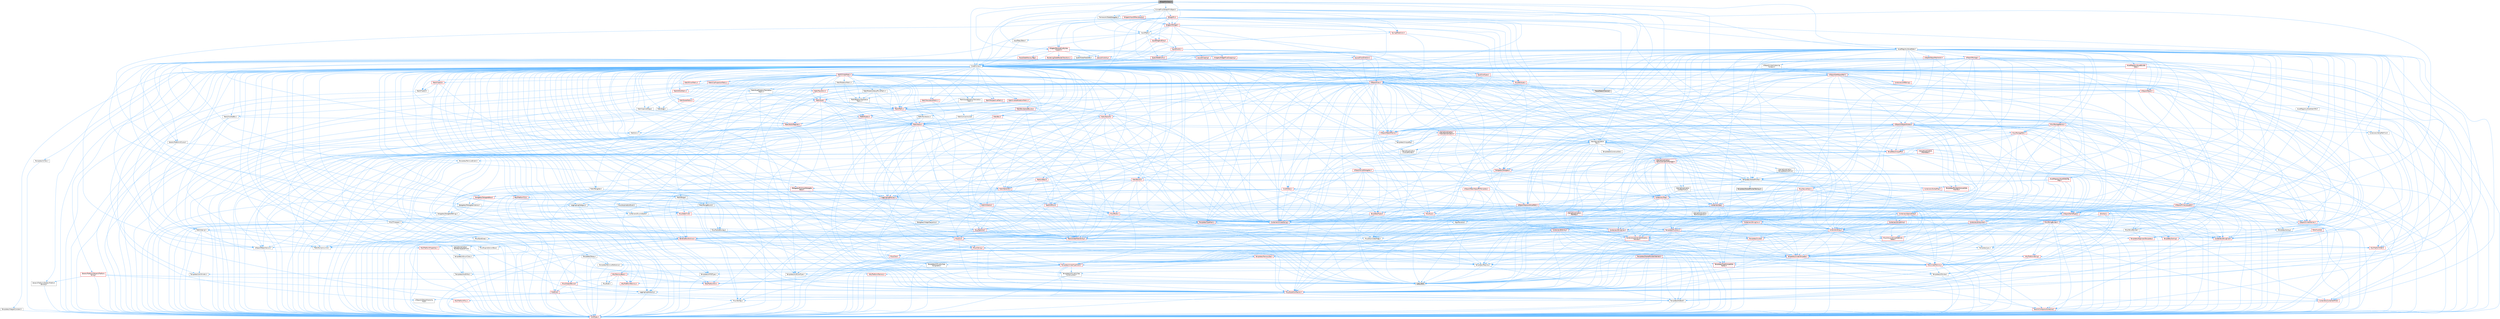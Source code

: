 digraph "SGraphPinClass.h"
{
 // INTERACTIVE_SVG=YES
 // LATEX_PDF_SIZE
  bgcolor="transparent";
  edge [fontname=Helvetica,fontsize=10,labelfontname=Helvetica,labelfontsize=10];
  node [fontname=Helvetica,fontsize=10,shape=box,height=0.2,width=0.4];
  Node1 [id="Node000001",label="SGraphPinClass.h",height=0.2,width=0.4,color="gray40", fillcolor="grey60", style="filled", fontcolor="black",tooltip=" "];
  Node1 -> Node2 [id="edge1_Node000001_Node000002",color="steelblue1",style="solid",tooltip=" "];
  Node2 [id="Node000002",label="AssetRegistry/AssetData.h",height=0.2,width=0.4,color="grey40", fillcolor="white", style="filled",URL="$d9/d19/AssetData_8h.html",tooltip=" "];
  Node2 -> Node3 [id="edge2_Node000002_Node000003",color="steelblue1",style="solid",tooltip=" "];
  Node3 [id="Node000003",label="AssetRegistry/AssetBundle\lData.h",height=0.2,width=0.4,color="red", fillcolor="#FFF0F0", style="filled",URL="$df/d47/AssetBundleData_8h.html",tooltip=" "];
  Node3 -> Node4 [id="edge3_Node000003_Node000004",color="steelblue1",style="solid",tooltip=" "];
  Node4 [id="Node000004",label="Containers/Array.h",height=0.2,width=0.4,color="red", fillcolor="#FFF0F0", style="filled",URL="$df/dd0/Array_8h.html",tooltip=" "];
  Node4 -> Node5 [id="edge4_Node000004_Node000005",color="steelblue1",style="solid",tooltip=" "];
  Node5 [id="Node000005",label="CoreTypes.h",height=0.2,width=0.4,color="red", fillcolor="#FFF0F0", style="filled",URL="$dc/dec/CoreTypes_8h.html",tooltip=" "];
  Node4 -> Node19 [id="edge5_Node000004_Node000019",color="steelblue1",style="solid",tooltip=" "];
  Node19 [id="Node000019",label="Misc/AssertionMacros.h",height=0.2,width=0.4,color="red", fillcolor="#FFF0F0", style="filled",URL="$d0/dfa/AssertionMacros_8h.html",tooltip=" "];
  Node19 -> Node5 [id="edge6_Node000019_Node000005",color="steelblue1",style="solid",tooltip=" "];
  Node19 -> Node20 [id="edge7_Node000019_Node000020",color="steelblue1",style="solid",tooltip=" "];
  Node20 [id="Node000020",label="HAL/PlatformMisc.h",height=0.2,width=0.4,color="red", fillcolor="#FFF0F0", style="filled",URL="$d0/df5/PlatformMisc_8h.html",tooltip=" "];
  Node20 -> Node5 [id="edge8_Node000020_Node000005",color="steelblue1",style="solid",tooltip=" "];
  Node19 -> Node56 [id="edge9_Node000019_Node000056",color="steelblue1",style="solid",tooltip=" "];
  Node56 [id="Node000056",label="Templates/EnableIf.h",height=0.2,width=0.4,color="grey40", fillcolor="white", style="filled",URL="$d7/d60/EnableIf_8h.html",tooltip=" "];
  Node56 -> Node5 [id="edge10_Node000056_Node000005",color="steelblue1",style="solid",tooltip=" "];
  Node19 -> Node62 [id="edge11_Node000019_Node000062",color="steelblue1",style="solid",tooltip=" "];
  Node62 [id="Node000062",label="Misc/VarArgs.h",height=0.2,width=0.4,color="grey40", fillcolor="white", style="filled",URL="$d5/d6f/VarArgs_8h.html",tooltip=" "];
  Node62 -> Node5 [id="edge12_Node000062_Node000005",color="steelblue1",style="solid",tooltip=" "];
  Node4 -> Node70 [id="edge13_Node000004_Node000070",color="steelblue1",style="solid",tooltip=" "];
  Node70 [id="Node000070",label="Misc/IntrusiveUnsetOptional\lState.h",height=0.2,width=0.4,color="red", fillcolor="#FFF0F0", style="filled",URL="$d2/d0a/IntrusiveUnsetOptionalState_8h.html",tooltip=" "];
  Node4 -> Node74 [id="edge14_Node000004_Node000074",color="steelblue1",style="solid",tooltip=" "];
  Node74 [id="Node000074",label="HAL/UnrealMemory.h",height=0.2,width=0.4,color="red", fillcolor="#FFF0F0", style="filled",URL="$d9/d96/UnrealMemory_8h.html",tooltip=" "];
  Node74 -> Node5 [id="edge15_Node000074_Node000005",color="steelblue1",style="solid",tooltip=" "];
  Node74 -> Node78 [id="edge16_Node000074_Node000078",color="steelblue1",style="solid",tooltip=" "];
  Node78 [id="Node000078",label="HAL/MemoryBase.h",height=0.2,width=0.4,color="red", fillcolor="#FFF0F0", style="filled",URL="$d6/d9f/MemoryBase_8h.html",tooltip=" "];
  Node78 -> Node5 [id="edge17_Node000078_Node000005",color="steelblue1",style="solid",tooltip=" "];
  Node78 -> Node49 [id="edge18_Node000078_Node000049",color="steelblue1",style="solid",tooltip=" "];
  Node49 [id="Node000049",label="HAL/PlatformAtomics.h",height=0.2,width=0.4,color="red", fillcolor="#FFF0F0", style="filled",URL="$d3/d36/PlatformAtomics_8h.html",tooltip=" "];
  Node49 -> Node5 [id="edge19_Node000049_Node000005",color="steelblue1",style="solid",tooltip=" "];
  Node78 -> Node32 [id="edge20_Node000078_Node000032",color="steelblue1",style="solid",tooltip=" "];
  Node32 [id="Node000032",label="HAL/PlatformCrt.h",height=0.2,width=0.4,color="red", fillcolor="#FFF0F0", style="filled",URL="$d8/d75/PlatformCrt_8h.html",tooltip=" "];
  Node78 -> Node79 [id="edge21_Node000078_Node000079",color="steelblue1",style="solid",tooltip=" "];
  Node79 [id="Node000079",label="Misc/Exec.h",height=0.2,width=0.4,color="grey40", fillcolor="white", style="filled",URL="$de/ddb/Exec_8h.html",tooltip=" "];
  Node79 -> Node5 [id="edge22_Node000079_Node000005",color="steelblue1",style="solid",tooltip=" "];
  Node79 -> Node19 [id="edge23_Node000079_Node000019",color="steelblue1",style="solid",tooltip=" "];
  Node78 -> Node80 [id="edge24_Node000078_Node000080",color="steelblue1",style="solid",tooltip=" "];
  Node80 [id="Node000080",label="Misc/OutputDevice.h",height=0.2,width=0.4,color="red", fillcolor="#FFF0F0", style="filled",URL="$d7/d32/OutputDevice_8h.html",tooltip=" "];
  Node80 -> Node27 [id="edge25_Node000080_Node000027",color="steelblue1",style="solid",tooltip=" "];
  Node27 [id="Node000027",label="CoreFwd.h",height=0.2,width=0.4,color="red", fillcolor="#FFF0F0", style="filled",URL="$d1/d1e/CoreFwd_8h.html",tooltip=" "];
  Node27 -> Node5 [id="edge26_Node000027_Node000005",color="steelblue1",style="solid",tooltip=" "];
  Node27 -> Node28 [id="edge27_Node000027_Node000028",color="steelblue1",style="solid",tooltip=" "];
  Node28 [id="Node000028",label="Containers/ContainersFwd.h",height=0.2,width=0.4,color="red", fillcolor="#FFF0F0", style="filled",URL="$d4/d0a/ContainersFwd_8h.html",tooltip=" "];
  Node28 -> Node5 [id="edge28_Node000028_Node000005",color="steelblue1",style="solid",tooltip=" "];
  Node28 -> Node25 [id="edge29_Node000028_Node000025",color="steelblue1",style="solid",tooltip=" "];
  Node25 [id="Node000025",label="Traits/IsContiguousContainer.h",height=0.2,width=0.4,color="red", fillcolor="#FFF0F0", style="filled",URL="$d5/d3c/IsContiguousContainer_8h.html",tooltip=" "];
  Node25 -> Node5 [id="edge30_Node000025_Node000005",color="steelblue1",style="solid",tooltip=" "];
  Node27 -> Node30 [id="edge31_Node000027_Node000030",color="steelblue1",style="solid",tooltip=" "];
  Node30 [id="Node000030",label="UObject/UObjectHierarchy\lFwd.h",height=0.2,width=0.4,color="grey40", fillcolor="white", style="filled",URL="$d3/d13/UObjectHierarchyFwd_8h.html",tooltip=" "];
  Node80 -> Node5 [id="edge32_Node000080_Node000005",color="steelblue1",style="solid",tooltip=" "];
  Node80 -> Node81 [id="edge33_Node000080_Node000081",color="steelblue1",style="solid",tooltip=" "];
  Node81 [id="Node000081",label="Logging/LogVerbosity.h",height=0.2,width=0.4,color="grey40", fillcolor="white", style="filled",URL="$d2/d8f/LogVerbosity_8h.html",tooltip=" "];
  Node81 -> Node5 [id="edge34_Node000081_Node000005",color="steelblue1",style="solid",tooltip=" "];
  Node80 -> Node62 [id="edge35_Node000080_Node000062",color="steelblue1",style="solid",tooltip=" "];
  Node74 -> Node91 [id="edge36_Node000074_Node000091",color="steelblue1",style="solid",tooltip=" "];
  Node91 [id="Node000091",label="HAL/PlatformMemory.h",height=0.2,width=0.4,color="red", fillcolor="#FFF0F0", style="filled",URL="$de/d68/PlatformMemory_8h.html",tooltip=" "];
  Node91 -> Node5 [id="edge37_Node000091_Node000005",color="steelblue1",style="solid",tooltip=" "];
  Node74 -> Node94 [id="edge38_Node000074_Node000094",color="steelblue1",style="solid",tooltip=" "];
  Node94 [id="Node000094",label="Templates/IsPointer.h",height=0.2,width=0.4,color="grey40", fillcolor="white", style="filled",URL="$d7/d05/IsPointer_8h.html",tooltip=" "];
  Node94 -> Node5 [id="edge39_Node000094_Node000005",color="steelblue1",style="solid",tooltip=" "];
  Node4 -> Node95 [id="edge40_Node000004_Node000095",color="steelblue1",style="solid",tooltip=" "];
  Node95 [id="Node000095",label="Templates/UnrealTypeTraits.h",height=0.2,width=0.4,color="red", fillcolor="#FFF0F0", style="filled",URL="$d2/d2d/UnrealTypeTraits_8h.html",tooltip=" "];
  Node95 -> Node5 [id="edge41_Node000095_Node000005",color="steelblue1",style="solid",tooltip=" "];
  Node95 -> Node94 [id="edge42_Node000095_Node000094",color="steelblue1",style="solid",tooltip=" "];
  Node95 -> Node19 [id="edge43_Node000095_Node000019",color="steelblue1",style="solid",tooltip=" "];
  Node95 -> Node87 [id="edge44_Node000095_Node000087",color="steelblue1",style="solid",tooltip=" "];
  Node87 [id="Node000087",label="Templates/AndOrNot.h",height=0.2,width=0.4,color="grey40", fillcolor="white", style="filled",URL="$db/d0a/AndOrNot_8h.html",tooltip=" "];
  Node87 -> Node5 [id="edge45_Node000087_Node000005",color="steelblue1",style="solid",tooltip=" "];
  Node95 -> Node56 [id="edge46_Node000095_Node000056",color="steelblue1",style="solid",tooltip=" "];
  Node95 -> Node96 [id="edge47_Node000095_Node000096",color="steelblue1",style="solid",tooltip=" "];
  Node96 [id="Node000096",label="Templates/IsArithmetic.h",height=0.2,width=0.4,color="grey40", fillcolor="white", style="filled",URL="$d2/d5d/IsArithmetic_8h.html",tooltip=" "];
  Node96 -> Node5 [id="edge48_Node000096_Node000005",color="steelblue1",style="solid",tooltip=" "];
  Node95 -> Node98 [id="edge49_Node000095_Node000098",color="steelblue1",style="solid",tooltip=" "];
  Node98 [id="Node000098",label="Templates/IsPODType.h",height=0.2,width=0.4,color="grey40", fillcolor="white", style="filled",URL="$d7/db1/IsPODType_8h.html",tooltip=" "];
  Node98 -> Node5 [id="edge50_Node000098_Node000005",color="steelblue1",style="solid",tooltip=" "];
  Node95 -> Node99 [id="edge51_Node000095_Node000099",color="steelblue1",style="solid",tooltip=" "];
  Node99 [id="Node000099",label="Templates/IsUECoreType.h",height=0.2,width=0.4,color="grey40", fillcolor="white", style="filled",URL="$d1/db8/IsUECoreType_8h.html",tooltip=" "];
  Node99 -> Node5 [id="edge52_Node000099_Node000005",color="steelblue1",style="solid",tooltip=" "];
  Node99 -> Node9 [id="edge53_Node000099_Node000009",color="steelblue1",style="solid",tooltip=" "];
  Node9 [id="Node000009",label="type_traits",height=0.2,width=0.4,color="grey60", fillcolor="#E0E0E0", style="filled",tooltip=" "];
  Node95 -> Node88 [id="edge54_Node000095_Node000088",color="steelblue1",style="solid",tooltip=" "];
  Node88 [id="Node000088",label="Templates/IsTriviallyCopy\lConstructible.h",height=0.2,width=0.4,color="grey40", fillcolor="white", style="filled",URL="$d3/d78/IsTriviallyCopyConstructible_8h.html",tooltip=" "];
  Node88 -> Node5 [id="edge55_Node000088_Node000005",color="steelblue1",style="solid",tooltip=" "];
  Node88 -> Node9 [id="edge56_Node000088_Node000009",color="steelblue1",style="solid",tooltip=" "];
  Node4 -> Node100 [id="edge57_Node000004_Node000100",color="steelblue1",style="solid",tooltip=" "];
  Node100 [id="Node000100",label="Templates/UnrealTemplate.h",height=0.2,width=0.4,color="red", fillcolor="#FFF0F0", style="filled",URL="$d4/d24/UnrealTemplate_8h.html",tooltip=" "];
  Node100 -> Node5 [id="edge58_Node000100_Node000005",color="steelblue1",style="solid",tooltip=" "];
  Node100 -> Node94 [id="edge59_Node000100_Node000094",color="steelblue1",style="solid",tooltip=" "];
  Node100 -> Node74 [id="edge60_Node000100_Node000074",color="steelblue1",style="solid",tooltip=" "];
  Node100 -> Node95 [id="edge61_Node000100_Node000095",color="steelblue1",style="solid",tooltip=" "];
  Node100 -> Node103 [id="edge62_Node000100_Node000103",color="steelblue1",style="solid",tooltip=" "];
  Node103 [id="Node000103",label="Templates/RemoveReference.h",height=0.2,width=0.4,color="grey40", fillcolor="white", style="filled",URL="$da/dbe/RemoveReference_8h.html",tooltip=" "];
  Node103 -> Node5 [id="edge63_Node000103_Node000005",color="steelblue1",style="solid",tooltip=" "];
  Node100 -> Node64 [id="edge64_Node000100_Node000064",color="steelblue1",style="solid",tooltip=" "];
  Node64 [id="Node000064",label="Templates/Requires.h",height=0.2,width=0.4,color="grey40", fillcolor="white", style="filled",URL="$dc/d96/Requires_8h.html",tooltip=" "];
  Node64 -> Node56 [id="edge65_Node000064_Node000056",color="steelblue1",style="solid",tooltip=" "];
  Node64 -> Node9 [id="edge66_Node000064_Node000009",color="steelblue1",style="solid",tooltip=" "];
  Node100 -> Node104 [id="edge67_Node000100_Node000104",color="steelblue1",style="solid",tooltip=" "];
  Node104 [id="Node000104",label="Templates/TypeCompatible\lBytes.h",height=0.2,width=0.4,color="red", fillcolor="#FFF0F0", style="filled",URL="$df/d0a/TypeCompatibleBytes_8h.html",tooltip=" "];
  Node104 -> Node5 [id="edge68_Node000104_Node000005",color="steelblue1",style="solid",tooltip=" "];
  Node104 -> Node9 [id="edge69_Node000104_Node000009",color="steelblue1",style="solid",tooltip=" "];
  Node100 -> Node25 [id="edge70_Node000100_Node000025",color="steelblue1",style="solid",tooltip=" "];
  Node100 -> Node9 [id="edge71_Node000100_Node000009",color="steelblue1",style="solid",tooltip=" "];
  Node4 -> Node107 [id="edge72_Node000004_Node000107",color="steelblue1",style="solid",tooltip=" "];
  Node107 [id="Node000107",label="Containers/ContainerAllocation\lPolicies.h",height=0.2,width=0.4,color="red", fillcolor="#FFF0F0", style="filled",URL="$d7/dff/ContainerAllocationPolicies_8h.html",tooltip=" "];
  Node107 -> Node5 [id="edge73_Node000107_Node000005",color="steelblue1",style="solid",tooltip=" "];
  Node107 -> Node107 [id="edge74_Node000107_Node000107",color="steelblue1",style="solid",tooltip=" "];
  Node107 -> Node109 [id="edge75_Node000107_Node000109",color="steelblue1",style="solid",tooltip=" "];
  Node109 [id="Node000109",label="HAL/PlatformMath.h",height=0.2,width=0.4,color="red", fillcolor="#FFF0F0", style="filled",URL="$dc/d53/PlatformMath_8h.html",tooltip=" "];
  Node109 -> Node5 [id="edge76_Node000109_Node000005",color="steelblue1",style="solid",tooltip=" "];
  Node107 -> Node74 [id="edge77_Node000107_Node000074",color="steelblue1",style="solid",tooltip=" "];
  Node107 -> Node42 [id="edge78_Node000107_Node000042",color="steelblue1",style="solid",tooltip=" "];
  Node42 [id="Node000042",label="Math/NumericLimits.h",height=0.2,width=0.4,color="grey40", fillcolor="white", style="filled",URL="$df/d1b/NumericLimits_8h.html",tooltip=" "];
  Node42 -> Node5 [id="edge79_Node000042_Node000005",color="steelblue1",style="solid",tooltip=" "];
  Node107 -> Node19 [id="edge80_Node000107_Node000019",color="steelblue1",style="solid",tooltip=" "];
  Node107 -> Node118 [id="edge81_Node000107_Node000118",color="steelblue1",style="solid",tooltip=" "];
  Node118 [id="Node000118",label="Templates/MemoryOps.h",height=0.2,width=0.4,color="red", fillcolor="#FFF0F0", style="filled",URL="$db/dea/MemoryOps_8h.html",tooltip=" "];
  Node118 -> Node5 [id="edge82_Node000118_Node000005",color="steelblue1",style="solid",tooltip=" "];
  Node118 -> Node74 [id="edge83_Node000118_Node000074",color="steelblue1",style="solid",tooltip=" "];
  Node118 -> Node89 [id="edge84_Node000118_Node000089",color="steelblue1",style="solid",tooltip=" "];
  Node89 [id="Node000089",label="Templates/IsTriviallyCopy\lAssignable.h",height=0.2,width=0.4,color="grey40", fillcolor="white", style="filled",URL="$d2/df2/IsTriviallyCopyAssignable_8h.html",tooltip=" "];
  Node89 -> Node5 [id="edge85_Node000089_Node000005",color="steelblue1",style="solid",tooltip=" "];
  Node89 -> Node9 [id="edge86_Node000089_Node000009",color="steelblue1",style="solid",tooltip=" "];
  Node118 -> Node88 [id="edge87_Node000118_Node000088",color="steelblue1",style="solid",tooltip=" "];
  Node118 -> Node64 [id="edge88_Node000118_Node000064",color="steelblue1",style="solid",tooltip=" "];
  Node118 -> Node95 [id="edge89_Node000118_Node000095",color="steelblue1",style="solid",tooltip=" "];
  Node118 -> Node9 [id="edge90_Node000118_Node000009",color="steelblue1",style="solid",tooltip=" "];
  Node107 -> Node104 [id="edge91_Node000107_Node000104",color="steelblue1",style="solid",tooltip=" "];
  Node107 -> Node9 [id="edge92_Node000107_Node000009",color="steelblue1",style="solid",tooltip=" "];
  Node4 -> Node120 [id="edge93_Node000004_Node000120",color="steelblue1",style="solid",tooltip=" "];
  Node120 [id="Node000120",label="Serialization/Archive.h",height=0.2,width=0.4,color="red", fillcolor="#FFF0F0", style="filled",URL="$d7/d3b/Archive_8h.html",tooltip=" "];
  Node120 -> Node27 [id="edge94_Node000120_Node000027",color="steelblue1",style="solid",tooltip=" "];
  Node120 -> Node5 [id="edge95_Node000120_Node000005",color="steelblue1",style="solid",tooltip=" "];
  Node120 -> Node121 [id="edge96_Node000120_Node000121",color="steelblue1",style="solid",tooltip=" "];
  Node121 [id="Node000121",label="HAL/PlatformProperties.h",height=0.2,width=0.4,color="red", fillcolor="#FFF0F0", style="filled",URL="$d9/db0/PlatformProperties_8h.html",tooltip=" "];
  Node121 -> Node5 [id="edge97_Node000121_Node000005",color="steelblue1",style="solid",tooltip=" "];
  Node120 -> Node124 [id="edge98_Node000120_Node000124",color="steelblue1",style="solid",tooltip=" "];
  Node124 [id="Node000124",label="Internationalization\l/TextNamespaceFwd.h",height=0.2,width=0.4,color="grey40", fillcolor="white", style="filled",URL="$d8/d97/TextNamespaceFwd_8h.html",tooltip=" "];
  Node124 -> Node5 [id="edge99_Node000124_Node000005",color="steelblue1",style="solid",tooltip=" "];
  Node120 -> Node19 [id="edge100_Node000120_Node000019",color="steelblue1",style="solid",tooltip=" "];
  Node120 -> Node125 [id="edge101_Node000120_Node000125",color="steelblue1",style="solid",tooltip=" "];
  Node125 [id="Node000125",label="Misc/EngineVersionBase.h",height=0.2,width=0.4,color="grey40", fillcolor="white", style="filled",URL="$d5/d2b/EngineVersionBase_8h.html",tooltip=" "];
  Node125 -> Node5 [id="edge102_Node000125_Node000005",color="steelblue1",style="solid",tooltip=" "];
  Node120 -> Node62 [id="edge103_Node000120_Node000062",color="steelblue1",style="solid",tooltip=" "];
  Node120 -> Node56 [id="edge104_Node000120_Node000056",color="steelblue1",style="solid",tooltip=" "];
  Node120 -> Node128 [id="edge105_Node000120_Node000128",color="steelblue1",style="solid",tooltip=" "];
  Node128 [id="Node000128",label="Templates/IsEnumClass.h",height=0.2,width=0.4,color="grey40", fillcolor="white", style="filled",URL="$d7/d15/IsEnumClass_8h.html",tooltip=" "];
  Node128 -> Node5 [id="edge106_Node000128_Node000005",color="steelblue1",style="solid",tooltip=" "];
  Node128 -> Node87 [id="edge107_Node000128_Node000087",color="steelblue1",style="solid",tooltip=" "];
  Node120 -> Node100 [id="edge108_Node000120_Node000100",color="steelblue1",style="solid",tooltip=" "];
  Node120 -> Node129 [id="edge109_Node000120_Node000129",color="steelblue1",style="solid",tooltip=" "];
  Node129 [id="Node000129",label="UObject/ObjectVersion.h",height=0.2,width=0.4,color="grey40", fillcolor="white", style="filled",URL="$da/d63/ObjectVersion_8h.html",tooltip=" "];
  Node129 -> Node5 [id="edge110_Node000129_Node000005",color="steelblue1",style="solid",tooltip=" "];
  Node4 -> Node146 [id="edge111_Node000004_Node000146",color="steelblue1",style="solid",tooltip=" "];
  Node146 [id="Node000146",label="Templates/Invoke.h",height=0.2,width=0.4,color="red", fillcolor="#FFF0F0", style="filled",URL="$d7/deb/Invoke_8h.html",tooltip=" "];
  Node146 -> Node5 [id="edge112_Node000146_Node000005",color="steelblue1",style="solid",tooltip=" "];
  Node146 -> Node100 [id="edge113_Node000146_Node000100",color="steelblue1",style="solid",tooltip=" "];
  Node146 -> Node9 [id="edge114_Node000146_Node000009",color="steelblue1",style="solid",tooltip=" "];
  Node4 -> Node151 [id="edge115_Node000004_Node000151",color="steelblue1",style="solid",tooltip=" "];
  Node151 [id="Node000151",label="Templates/Less.h",height=0.2,width=0.4,color="grey40", fillcolor="white", style="filled",URL="$de/dc8/Less_8h.html",tooltip=" "];
  Node151 -> Node5 [id="edge116_Node000151_Node000005",color="steelblue1",style="solid",tooltip=" "];
  Node151 -> Node100 [id="edge117_Node000151_Node000100",color="steelblue1",style="solid",tooltip=" "];
  Node4 -> Node64 [id="edge118_Node000004_Node000064",color="steelblue1",style="solid",tooltip=" "];
  Node4 -> Node159 [id="edge119_Node000004_Node000159",color="steelblue1",style="solid",tooltip=" "];
  Node159 [id="Node000159",label="Templates/Sorting.h",height=0.2,width=0.4,color="red", fillcolor="#FFF0F0", style="filled",URL="$d3/d9e/Sorting_8h.html",tooltip=" "];
  Node159 -> Node5 [id="edge120_Node000159_Node000005",color="steelblue1",style="solid",tooltip=" "];
  Node159 -> Node109 [id="edge121_Node000159_Node000109",color="steelblue1",style="solid",tooltip=" "];
  Node159 -> Node151 [id="edge122_Node000159_Node000151",color="steelblue1",style="solid",tooltip=" "];
  Node4 -> Node163 [id="edge123_Node000004_Node000163",color="steelblue1",style="solid",tooltip=" "];
  Node163 [id="Node000163",label="Templates/AlignmentTemplates.h",height=0.2,width=0.4,color="red", fillcolor="#FFF0F0", style="filled",URL="$dd/d32/AlignmentTemplates_8h.html",tooltip=" "];
  Node163 -> Node5 [id="edge124_Node000163_Node000005",color="steelblue1",style="solid",tooltip=" "];
  Node163 -> Node94 [id="edge125_Node000163_Node000094",color="steelblue1",style="solid",tooltip=" "];
  Node4 -> Node9 [id="edge126_Node000004_Node000009",color="steelblue1",style="solid",tooltip=" "];
  Node3 -> Node164 [id="edge127_Node000003_Node000164",color="steelblue1",style="solid",tooltip=" "];
  Node164 [id="Node000164",label="Containers/UnrealString.h",height=0.2,width=0.4,color="red", fillcolor="#FFF0F0", style="filled",URL="$d5/dba/UnrealString_8h.html",tooltip=" "];
  Node3 -> Node5 [id="edge128_Node000003_Node000005",color="steelblue1",style="solid",tooltip=" "];
  Node3 -> Node19 [id="edge129_Node000003_Node000019",color="steelblue1",style="solid",tooltip=" "];
  Node3 -> Node168 [id="edge130_Node000003_Node000168",color="steelblue1",style="solid",tooltip=" "];
  Node168 [id="Node000168",label="UObject/Class.h",height=0.2,width=0.4,color="red", fillcolor="#FFF0F0", style="filled",URL="$d4/d05/Class_8h.html",tooltip=" "];
  Node168 -> Node4 [id="edge131_Node000168_Node000004",color="steelblue1",style="solid",tooltip=" "];
  Node168 -> Node134 [id="edge132_Node000168_Node000134",color="steelblue1",style="solid",tooltip=" "];
  Node134 [id="Node000134",label="Containers/EnumAsByte.h",height=0.2,width=0.4,color="grey40", fillcolor="white", style="filled",URL="$d6/d9a/EnumAsByte_8h.html",tooltip=" "];
  Node134 -> Node5 [id="edge133_Node000134_Node000005",color="steelblue1",style="solid",tooltip=" "];
  Node134 -> Node98 [id="edge134_Node000134_Node000098",color="steelblue1",style="solid",tooltip=" "];
  Node134 -> Node135 [id="edge135_Node000134_Node000135",color="steelblue1",style="solid",tooltip=" "];
  Node135 [id="Node000135",label="Templates/TypeHash.h",height=0.2,width=0.4,color="red", fillcolor="#FFF0F0", style="filled",URL="$d1/d62/TypeHash_8h.html",tooltip=" "];
  Node135 -> Node5 [id="edge136_Node000135_Node000005",color="steelblue1",style="solid",tooltip=" "];
  Node135 -> Node64 [id="edge137_Node000135_Node000064",color="steelblue1",style="solid",tooltip=" "];
  Node135 -> Node136 [id="edge138_Node000135_Node000136",color="steelblue1",style="solid",tooltip=" "];
  Node136 [id="Node000136",label="Misc/Crc.h",height=0.2,width=0.4,color="red", fillcolor="#FFF0F0", style="filled",URL="$d4/dd2/Crc_8h.html",tooltip=" "];
  Node136 -> Node5 [id="edge139_Node000136_Node000005",color="steelblue1",style="solid",tooltip=" "];
  Node136 -> Node76 [id="edge140_Node000136_Node000076",color="steelblue1",style="solid",tooltip=" "];
  Node76 [id="Node000076",label="HAL/PlatformString.h",height=0.2,width=0.4,color="red", fillcolor="#FFF0F0", style="filled",URL="$db/db5/PlatformString_8h.html",tooltip=" "];
  Node76 -> Node5 [id="edge141_Node000076_Node000005",color="steelblue1",style="solid",tooltip=" "];
  Node136 -> Node19 [id="edge142_Node000136_Node000019",color="steelblue1",style="solid",tooltip=" "];
  Node136 -> Node137 [id="edge143_Node000136_Node000137",color="steelblue1",style="solid",tooltip=" "];
  Node137 [id="Node000137",label="Misc/CString.h",height=0.2,width=0.4,color="red", fillcolor="#FFF0F0", style="filled",URL="$d2/d49/CString_8h.html",tooltip=" "];
  Node137 -> Node5 [id="edge144_Node000137_Node000005",color="steelblue1",style="solid",tooltip=" "];
  Node137 -> Node32 [id="edge145_Node000137_Node000032",color="steelblue1",style="solid",tooltip=" "];
  Node137 -> Node76 [id="edge146_Node000137_Node000076",color="steelblue1",style="solid",tooltip=" "];
  Node137 -> Node19 [id="edge147_Node000137_Node000019",color="steelblue1",style="solid",tooltip=" "];
  Node137 -> Node138 [id="edge148_Node000137_Node000138",color="steelblue1",style="solid",tooltip=" "];
  Node138 [id="Node000138",label="Misc/Char.h",height=0.2,width=0.4,color="red", fillcolor="#FFF0F0", style="filled",URL="$d0/d58/Char_8h.html",tooltip=" "];
  Node138 -> Node5 [id="edge149_Node000138_Node000005",color="steelblue1",style="solid",tooltip=" "];
  Node138 -> Node9 [id="edge150_Node000138_Node000009",color="steelblue1",style="solid",tooltip=" "];
  Node137 -> Node62 [id="edge151_Node000137_Node000062",color="steelblue1",style="solid",tooltip=" "];
  Node136 -> Node138 [id="edge152_Node000136_Node000138",color="steelblue1",style="solid",tooltip=" "];
  Node136 -> Node95 [id="edge153_Node000136_Node000095",color="steelblue1",style="solid",tooltip=" "];
  Node135 -> Node9 [id="edge154_Node000135_Node000009",color="steelblue1",style="solid",tooltip=" "];
  Node168 -> Node170 [id="edge155_Node000168_Node000170",color="steelblue1",style="solid",tooltip=" "];
  Node170 [id="Node000170",label="Containers/Map.h",height=0.2,width=0.4,color="red", fillcolor="#FFF0F0", style="filled",URL="$df/d79/Map_8h.html",tooltip=" "];
  Node170 -> Node5 [id="edge156_Node000170_Node000005",color="steelblue1",style="solid",tooltip=" "];
  Node170 -> Node171 [id="edge157_Node000170_Node000171",color="steelblue1",style="solid",tooltip=" "];
  Node171 [id="Node000171",label="Algo/Reverse.h",height=0.2,width=0.4,color="grey40", fillcolor="white", style="filled",URL="$d5/d93/Reverse_8h.html",tooltip=" "];
  Node171 -> Node5 [id="edge158_Node000171_Node000005",color="steelblue1",style="solid",tooltip=" "];
  Node171 -> Node100 [id="edge159_Node000171_Node000100",color="steelblue1",style="solid",tooltip=" "];
  Node170 -> Node172 [id="edge160_Node000170_Node000172",color="steelblue1",style="solid",tooltip=" "];
  Node172 [id="Node000172",label="Containers/Set.h",height=0.2,width=0.4,color="red", fillcolor="#FFF0F0", style="filled",URL="$d4/d45/Set_8h.html",tooltip=" "];
  Node172 -> Node107 [id="edge161_Node000172_Node000107",color="steelblue1",style="solid",tooltip=" "];
  Node172 -> Node174 [id="edge162_Node000172_Node000174",color="steelblue1",style="solid",tooltip=" "];
  Node174 [id="Node000174",label="Containers/SparseArray.h",height=0.2,width=0.4,color="red", fillcolor="#FFF0F0", style="filled",URL="$d5/dbf/SparseArray_8h.html",tooltip=" "];
  Node174 -> Node5 [id="edge163_Node000174_Node000005",color="steelblue1",style="solid",tooltip=" "];
  Node174 -> Node19 [id="edge164_Node000174_Node000019",color="steelblue1",style="solid",tooltip=" "];
  Node174 -> Node74 [id="edge165_Node000174_Node000074",color="steelblue1",style="solid",tooltip=" "];
  Node174 -> Node95 [id="edge166_Node000174_Node000095",color="steelblue1",style="solid",tooltip=" "];
  Node174 -> Node100 [id="edge167_Node000174_Node000100",color="steelblue1",style="solid",tooltip=" "];
  Node174 -> Node107 [id="edge168_Node000174_Node000107",color="steelblue1",style="solid",tooltip=" "];
  Node174 -> Node151 [id="edge169_Node000174_Node000151",color="steelblue1",style="solid",tooltip=" "];
  Node174 -> Node4 [id="edge170_Node000174_Node000004",color="steelblue1",style="solid",tooltip=" "];
  Node174 -> Node162 [id="edge171_Node000174_Node000162",color="steelblue1",style="solid",tooltip=" "];
  Node162 [id="Node000162",label="Math/UnrealMathUtility.h",height=0.2,width=0.4,color="red", fillcolor="#FFF0F0", style="filled",URL="$db/db8/UnrealMathUtility_8h.html",tooltip=" "];
  Node162 -> Node5 [id="edge172_Node000162_Node000005",color="steelblue1",style="solid",tooltip=" "];
  Node162 -> Node19 [id="edge173_Node000162_Node000019",color="steelblue1",style="solid",tooltip=" "];
  Node162 -> Node109 [id="edge174_Node000162_Node000109",color="steelblue1",style="solid",tooltip=" "];
  Node162 -> Node64 [id="edge175_Node000162_Node000064",color="steelblue1",style="solid",tooltip=" "];
  Node174 -> Node175 [id="edge176_Node000174_Node000175",color="steelblue1",style="solid",tooltip=" "];
  Node175 [id="Node000175",label="Containers/ScriptArray.h",height=0.2,width=0.4,color="red", fillcolor="#FFF0F0", style="filled",URL="$dc/daf/ScriptArray_8h.html",tooltip=" "];
  Node175 -> Node5 [id="edge177_Node000175_Node000005",color="steelblue1",style="solid",tooltip=" "];
  Node175 -> Node19 [id="edge178_Node000175_Node000019",color="steelblue1",style="solid",tooltip=" "];
  Node175 -> Node74 [id="edge179_Node000175_Node000074",color="steelblue1",style="solid",tooltip=" "];
  Node175 -> Node107 [id="edge180_Node000175_Node000107",color="steelblue1",style="solid",tooltip=" "];
  Node175 -> Node4 [id="edge181_Node000175_Node000004",color="steelblue1",style="solid",tooltip=" "];
  Node174 -> Node176 [id="edge182_Node000174_Node000176",color="steelblue1",style="solid",tooltip=" "];
  Node176 [id="Node000176",label="Containers/BitArray.h",height=0.2,width=0.4,color="red", fillcolor="#FFF0F0", style="filled",URL="$d1/de4/BitArray_8h.html",tooltip=" "];
  Node176 -> Node107 [id="edge183_Node000176_Node000107",color="steelblue1",style="solid",tooltip=" "];
  Node176 -> Node5 [id="edge184_Node000176_Node000005",color="steelblue1",style="solid",tooltip=" "];
  Node176 -> Node49 [id="edge185_Node000176_Node000049",color="steelblue1",style="solid",tooltip=" "];
  Node176 -> Node74 [id="edge186_Node000176_Node000074",color="steelblue1",style="solid",tooltip=" "];
  Node176 -> Node162 [id="edge187_Node000176_Node000162",color="steelblue1",style="solid",tooltip=" "];
  Node176 -> Node19 [id="edge188_Node000176_Node000019",color="steelblue1",style="solid",tooltip=" "];
  Node176 -> Node44 [id="edge189_Node000176_Node000044",color="steelblue1",style="solid",tooltip=" "];
  Node44 [id="Node000044",label="Misc/EnumClassFlags.h",height=0.2,width=0.4,color="grey40", fillcolor="white", style="filled",URL="$d8/de7/EnumClassFlags_8h.html",tooltip=" "];
  Node176 -> Node120 [id="edge190_Node000176_Node000120",color="steelblue1",style="solid",tooltip=" "];
  Node176 -> Node56 [id="edge191_Node000176_Node000056",color="steelblue1",style="solid",tooltip=" "];
  Node176 -> Node146 [id="edge192_Node000176_Node000146",color="steelblue1",style="solid",tooltip=" "];
  Node176 -> Node100 [id="edge193_Node000176_Node000100",color="steelblue1",style="solid",tooltip=" "];
  Node176 -> Node95 [id="edge194_Node000176_Node000095",color="steelblue1",style="solid",tooltip=" "];
  Node174 -> Node164 [id="edge195_Node000174_Node000164",color="steelblue1",style="solid",tooltip=" "];
  Node174 -> Node70 [id="edge196_Node000174_Node000070",color="steelblue1",style="solid",tooltip=" "];
  Node172 -> Node28 [id="edge197_Node000172_Node000028",color="steelblue1",style="solid",tooltip=" "];
  Node172 -> Node162 [id="edge198_Node000172_Node000162",color="steelblue1",style="solid",tooltip=" "];
  Node172 -> Node19 [id="edge199_Node000172_Node000019",color="steelblue1",style="solid",tooltip=" "];
  Node172 -> Node193 [id="edge200_Node000172_Node000193",color="steelblue1",style="solid",tooltip=" "];
  Node193 [id="Node000193",label="Misc/StructBuilder.h",height=0.2,width=0.4,color="grey40", fillcolor="white", style="filled",URL="$d9/db3/StructBuilder_8h.html",tooltip=" "];
  Node193 -> Node5 [id="edge201_Node000193_Node000005",color="steelblue1",style="solid",tooltip=" "];
  Node193 -> Node162 [id="edge202_Node000193_Node000162",color="steelblue1",style="solid",tooltip=" "];
  Node193 -> Node163 [id="edge203_Node000193_Node000163",color="steelblue1",style="solid",tooltip=" "];
  Node172 -> Node194 [id="edge204_Node000172_Node000194",color="steelblue1",style="solid",tooltip=" "];
  Node194 [id="Node000194",label="Templates/Function.h",height=0.2,width=0.4,color="red", fillcolor="#FFF0F0", style="filled",URL="$df/df5/Function_8h.html",tooltip=" "];
  Node194 -> Node5 [id="edge205_Node000194_Node000005",color="steelblue1",style="solid",tooltip=" "];
  Node194 -> Node19 [id="edge206_Node000194_Node000019",color="steelblue1",style="solid",tooltip=" "];
  Node194 -> Node70 [id="edge207_Node000194_Node000070",color="steelblue1",style="solid",tooltip=" "];
  Node194 -> Node74 [id="edge208_Node000194_Node000074",color="steelblue1",style="solid",tooltip=" "];
  Node194 -> Node95 [id="edge209_Node000194_Node000095",color="steelblue1",style="solid",tooltip=" "];
  Node194 -> Node146 [id="edge210_Node000194_Node000146",color="steelblue1",style="solid",tooltip=" "];
  Node194 -> Node100 [id="edge211_Node000194_Node000100",color="steelblue1",style="solid",tooltip=" "];
  Node194 -> Node64 [id="edge212_Node000194_Node000064",color="steelblue1",style="solid",tooltip=" "];
  Node194 -> Node162 [id="edge213_Node000194_Node000162",color="steelblue1",style="solid",tooltip=" "];
  Node194 -> Node9 [id="edge214_Node000194_Node000009",color="steelblue1",style="solid",tooltip=" "];
  Node172 -> Node159 [id="edge215_Node000172_Node000159",color="steelblue1",style="solid",tooltip=" "];
  Node172 -> Node135 [id="edge216_Node000172_Node000135",color="steelblue1",style="solid",tooltip=" "];
  Node172 -> Node100 [id="edge217_Node000172_Node000100",color="steelblue1",style="solid",tooltip=" "];
  Node172 -> Node9 [id="edge218_Node000172_Node000009",color="steelblue1",style="solid",tooltip=" "];
  Node170 -> Node164 [id="edge219_Node000170_Node000164",color="steelblue1",style="solid",tooltip=" "];
  Node170 -> Node19 [id="edge220_Node000170_Node000019",color="steelblue1",style="solid",tooltip=" "];
  Node170 -> Node193 [id="edge221_Node000170_Node000193",color="steelblue1",style="solid",tooltip=" "];
  Node170 -> Node194 [id="edge222_Node000170_Node000194",color="steelblue1",style="solid",tooltip=" "];
  Node170 -> Node159 [id="edge223_Node000170_Node000159",color="steelblue1",style="solid",tooltip=" "];
  Node170 -> Node197 [id="edge224_Node000170_Node000197",color="steelblue1",style="solid",tooltip=" "];
  Node197 [id="Node000197",label="Templates/Tuple.h",height=0.2,width=0.4,color="red", fillcolor="#FFF0F0", style="filled",URL="$d2/d4f/Tuple_8h.html",tooltip=" "];
  Node197 -> Node5 [id="edge225_Node000197_Node000005",color="steelblue1",style="solid",tooltip=" "];
  Node197 -> Node100 [id="edge226_Node000197_Node000100",color="steelblue1",style="solid",tooltip=" "];
  Node197 -> Node198 [id="edge227_Node000197_Node000198",color="steelblue1",style="solid",tooltip=" "];
  Node198 [id="Node000198",label="Delegates/IntegerSequence.h",height=0.2,width=0.4,color="grey40", fillcolor="white", style="filled",URL="$d2/dcc/IntegerSequence_8h.html",tooltip=" "];
  Node198 -> Node5 [id="edge228_Node000198_Node000005",color="steelblue1",style="solid",tooltip=" "];
  Node197 -> Node146 [id="edge229_Node000197_Node000146",color="steelblue1",style="solid",tooltip=" "];
  Node197 -> Node64 [id="edge230_Node000197_Node000064",color="steelblue1",style="solid",tooltip=" "];
  Node197 -> Node135 [id="edge231_Node000197_Node000135",color="steelblue1",style="solid",tooltip=" "];
  Node197 -> Node9 [id="edge232_Node000197_Node000009",color="steelblue1",style="solid",tooltip=" "];
  Node170 -> Node100 [id="edge233_Node000170_Node000100",color="steelblue1",style="solid",tooltip=" "];
  Node170 -> Node95 [id="edge234_Node000170_Node000095",color="steelblue1",style="solid",tooltip=" "];
  Node170 -> Node9 [id="edge235_Node000170_Node000009",color="steelblue1",style="solid",tooltip=" "];
  Node168 -> Node172 [id="edge236_Node000168_Node000172",color="steelblue1",style="solid",tooltip=" "];
  Node168 -> Node22 [id="edge237_Node000168_Node000022",color="steelblue1",style="solid",tooltip=" "];
  Node22 [id="Node000022",label="Containers/StringFwd.h",height=0.2,width=0.4,color="red", fillcolor="#FFF0F0", style="filled",URL="$df/d37/StringFwd_8h.html",tooltip=" "];
  Node22 -> Node5 [id="edge238_Node000022_Node000005",color="steelblue1",style="solid",tooltip=" "];
  Node22 -> Node25 [id="edge239_Node000022_Node000025",color="steelblue1",style="solid",tooltip=" "];
  Node168 -> Node164 [id="edge240_Node000168_Node000164",color="steelblue1",style="solid",tooltip=" "];
  Node168 -> Node5 [id="edge241_Node000168_Node000005",color="steelblue1",style="solid",tooltip=" "];
  Node168 -> Node32 [id="edge242_Node000168_Node000032",color="steelblue1",style="solid",tooltip=" "];
  Node168 -> Node74 [id="edge243_Node000168_Node000074",color="steelblue1",style="solid",tooltip=" "];
  Node168 -> Node206 [id="edge244_Node000168_Node000206",color="steelblue1",style="solid",tooltip=" "];
  Node206 [id="Node000206",label="Internationalization\l/Text.h",height=0.2,width=0.4,color="grey40", fillcolor="white", style="filled",URL="$d6/d35/Text_8h.html",tooltip=" "];
  Node206 -> Node5 [id="edge245_Node000206_Node000005",color="steelblue1",style="solid",tooltip=" "];
  Node206 -> Node49 [id="edge246_Node000206_Node000049",color="steelblue1",style="solid",tooltip=" "];
  Node206 -> Node19 [id="edge247_Node000206_Node000019",color="steelblue1",style="solid",tooltip=" "];
  Node206 -> Node44 [id="edge248_Node000206_Node000044",color="steelblue1",style="solid",tooltip=" "];
  Node206 -> Node95 [id="edge249_Node000206_Node000095",color="steelblue1",style="solid",tooltip=" "];
  Node206 -> Node4 [id="edge250_Node000206_Node000004",color="steelblue1",style="solid",tooltip=" "];
  Node206 -> Node164 [id="edge251_Node000206_Node000164",color="steelblue1",style="solid",tooltip=" "];
  Node206 -> Node207 [id="edge252_Node000206_Node000207",color="steelblue1",style="solid",tooltip=" "];
  Node207 [id="Node000207",label="Containers/SortedMap.h",height=0.2,width=0.4,color="red", fillcolor="#FFF0F0", style="filled",URL="$d1/dcf/SortedMap_8h.html",tooltip=" "];
  Node207 -> Node170 [id="edge253_Node000207_Node000170",color="steelblue1",style="solid",tooltip=" "];
  Node207 -> Node208 [id="edge254_Node000207_Node000208",color="steelblue1",style="solid",tooltip=" "];
  Node208 [id="Node000208",label="UObject/NameTypes.h",height=0.2,width=0.4,color="red", fillcolor="#FFF0F0", style="filled",URL="$d6/d35/NameTypes_8h.html",tooltip=" "];
  Node208 -> Node5 [id="edge255_Node000208_Node000005",color="steelblue1",style="solid",tooltip=" "];
  Node208 -> Node19 [id="edge256_Node000208_Node000019",color="steelblue1",style="solid",tooltip=" "];
  Node208 -> Node74 [id="edge257_Node000208_Node000074",color="steelblue1",style="solid",tooltip=" "];
  Node208 -> Node95 [id="edge258_Node000208_Node000095",color="steelblue1",style="solid",tooltip=" "];
  Node208 -> Node100 [id="edge259_Node000208_Node000100",color="steelblue1",style="solid",tooltip=" "];
  Node208 -> Node164 [id="edge260_Node000208_Node000164",color="steelblue1",style="solid",tooltip=" "];
  Node208 -> Node209 [id="edge261_Node000208_Node000209",color="steelblue1",style="solid",tooltip=" "];
  Node209 [id="Node000209",label="Containers/StringConv.h",height=0.2,width=0.4,color="red", fillcolor="#FFF0F0", style="filled",URL="$d3/ddf/StringConv_8h.html",tooltip=" "];
  Node209 -> Node5 [id="edge262_Node000209_Node000005",color="steelblue1",style="solid",tooltip=" "];
  Node209 -> Node19 [id="edge263_Node000209_Node000019",color="steelblue1",style="solid",tooltip=" "];
  Node209 -> Node107 [id="edge264_Node000209_Node000107",color="steelblue1",style="solid",tooltip=" "];
  Node209 -> Node4 [id="edge265_Node000209_Node000004",color="steelblue1",style="solid",tooltip=" "];
  Node209 -> Node137 [id="edge266_Node000209_Node000137",color="steelblue1",style="solid",tooltip=" "];
  Node209 -> Node190 [id="edge267_Node000209_Node000190",color="steelblue1",style="solid",tooltip=" "];
  Node190 [id="Node000190",label="Templates/IsArray.h",height=0.2,width=0.4,color="grey40", fillcolor="white", style="filled",URL="$d8/d8d/IsArray_8h.html",tooltip=" "];
  Node190 -> Node5 [id="edge268_Node000190_Node000005",color="steelblue1",style="solid",tooltip=" "];
  Node209 -> Node100 [id="edge269_Node000209_Node000100",color="steelblue1",style="solid",tooltip=" "];
  Node209 -> Node95 [id="edge270_Node000209_Node000095",color="steelblue1",style="solid",tooltip=" "];
  Node209 -> Node25 [id="edge271_Node000209_Node000025",color="steelblue1",style="solid",tooltip=" "];
  Node209 -> Node9 [id="edge272_Node000209_Node000009",color="steelblue1",style="solid",tooltip=" "];
  Node208 -> Node22 [id="edge273_Node000208_Node000022",color="steelblue1",style="solid",tooltip=" "];
  Node208 -> Node210 [id="edge274_Node000208_Node000210",color="steelblue1",style="solid",tooltip=" "];
  Node210 [id="Node000210",label="UObject/UnrealNames.h",height=0.2,width=0.4,color="red", fillcolor="#FFF0F0", style="filled",URL="$d8/db1/UnrealNames_8h.html",tooltip=" "];
  Node210 -> Node5 [id="edge275_Node000210_Node000005",color="steelblue1",style="solid",tooltip=" "];
  Node208 -> Node70 [id="edge276_Node000208_Node000070",color="steelblue1",style="solid",tooltip=" "];
  Node208 -> Node212 [id="edge277_Node000208_Node000212",color="steelblue1",style="solid",tooltip=" "];
  Node212 [id="Node000212",label="Misc/StringBuilder.h",height=0.2,width=0.4,color="red", fillcolor="#FFF0F0", style="filled",URL="$d4/d52/StringBuilder_8h.html",tooltip=" "];
  Node212 -> Node22 [id="edge278_Node000212_Node000022",color="steelblue1",style="solid",tooltip=" "];
  Node212 -> Node213 [id="edge279_Node000212_Node000213",color="steelblue1",style="solid",tooltip=" "];
  Node213 [id="Node000213",label="Containers/StringView.h",height=0.2,width=0.4,color="red", fillcolor="#FFF0F0", style="filled",URL="$dd/dea/StringView_8h.html",tooltip=" "];
  Node213 -> Node5 [id="edge280_Node000213_Node000005",color="steelblue1",style="solid",tooltip=" "];
  Node213 -> Node22 [id="edge281_Node000213_Node000022",color="steelblue1",style="solid",tooltip=" "];
  Node213 -> Node74 [id="edge282_Node000213_Node000074",color="steelblue1",style="solid",tooltip=" "];
  Node213 -> Node42 [id="edge283_Node000213_Node000042",color="steelblue1",style="solid",tooltip=" "];
  Node213 -> Node162 [id="edge284_Node000213_Node000162",color="steelblue1",style="solid",tooltip=" "];
  Node213 -> Node136 [id="edge285_Node000213_Node000136",color="steelblue1",style="solid",tooltip=" "];
  Node213 -> Node137 [id="edge286_Node000213_Node000137",color="steelblue1",style="solid",tooltip=" "];
  Node213 -> Node64 [id="edge287_Node000213_Node000064",color="steelblue1",style="solid",tooltip=" "];
  Node213 -> Node100 [id="edge288_Node000213_Node000100",color="steelblue1",style="solid",tooltip=" "];
  Node213 -> Node25 [id="edge289_Node000213_Node000025",color="steelblue1",style="solid",tooltip=" "];
  Node213 -> Node9 [id="edge290_Node000213_Node000009",color="steelblue1",style="solid",tooltip=" "];
  Node212 -> Node5 [id="edge291_Node000212_Node000005",color="steelblue1",style="solid",tooltip=" "];
  Node212 -> Node76 [id="edge292_Node000212_Node000076",color="steelblue1",style="solid",tooltip=" "];
  Node212 -> Node74 [id="edge293_Node000212_Node000074",color="steelblue1",style="solid",tooltip=" "];
  Node212 -> Node19 [id="edge294_Node000212_Node000019",color="steelblue1",style="solid",tooltip=" "];
  Node212 -> Node137 [id="edge295_Node000212_Node000137",color="steelblue1",style="solid",tooltip=" "];
  Node212 -> Node56 [id="edge296_Node000212_Node000056",color="steelblue1",style="solid",tooltip=" "];
  Node212 -> Node64 [id="edge297_Node000212_Node000064",color="steelblue1",style="solid",tooltip=" "];
  Node212 -> Node100 [id="edge298_Node000212_Node000100",color="steelblue1",style="solid",tooltip=" "];
  Node212 -> Node95 [id="edge299_Node000212_Node000095",color="steelblue1",style="solid",tooltip=" "];
  Node212 -> Node25 [id="edge300_Node000212_Node000025",color="steelblue1",style="solid",tooltip=" "];
  Node212 -> Node9 [id="edge301_Node000212_Node000009",color="steelblue1",style="solid",tooltip=" "];
  Node206 -> Node134 [id="edge302_Node000206_Node000134",color="steelblue1",style="solid",tooltip=" "];
  Node206 -> Node218 [id="edge303_Node000206_Node000218",color="steelblue1",style="solid",tooltip=" "];
  Node218 [id="Node000218",label="Templates/SharedPointer.h",height=0.2,width=0.4,color="grey40", fillcolor="white", style="filled",URL="$d2/d17/SharedPointer_8h.html",tooltip=" "];
  Node218 -> Node5 [id="edge304_Node000218_Node000005",color="steelblue1",style="solid",tooltip=" "];
  Node218 -> Node70 [id="edge305_Node000218_Node000070",color="steelblue1",style="solid",tooltip=" "];
  Node218 -> Node219 [id="edge306_Node000218_Node000219",color="steelblue1",style="solid",tooltip=" "];
  Node219 [id="Node000219",label="Templates/PointerIsConvertible\lFromTo.h",height=0.2,width=0.4,color="red", fillcolor="#FFF0F0", style="filled",URL="$d6/d65/PointerIsConvertibleFromTo_8h.html",tooltip=" "];
  Node219 -> Node5 [id="edge307_Node000219_Node000005",color="steelblue1",style="solid",tooltip=" "];
  Node219 -> Node9 [id="edge308_Node000219_Node000009",color="steelblue1",style="solid",tooltip=" "];
  Node218 -> Node19 [id="edge309_Node000218_Node000019",color="steelblue1",style="solid",tooltip=" "];
  Node218 -> Node74 [id="edge310_Node000218_Node000074",color="steelblue1",style="solid",tooltip=" "];
  Node218 -> Node4 [id="edge311_Node000218_Node000004",color="steelblue1",style="solid",tooltip=" "];
  Node218 -> Node170 [id="edge312_Node000218_Node000170",color="steelblue1",style="solid",tooltip=" "];
  Node218 -> Node220 [id="edge313_Node000218_Node000220",color="steelblue1",style="solid",tooltip=" "];
  Node220 [id="Node000220",label="CoreGlobals.h",height=0.2,width=0.4,color="red", fillcolor="#FFF0F0", style="filled",URL="$d5/d8c/CoreGlobals_8h.html",tooltip=" "];
  Node220 -> Node164 [id="edge314_Node000220_Node000164",color="steelblue1",style="solid",tooltip=" "];
  Node220 -> Node5 [id="edge315_Node000220_Node000005",color="steelblue1",style="solid",tooltip=" "];
  Node220 -> Node221 [id="edge316_Node000220_Node000221",color="steelblue1",style="solid",tooltip=" "];
  Node221 [id="Node000221",label="HAL/PlatformTLS.h",height=0.2,width=0.4,color="red", fillcolor="#FFF0F0", style="filled",URL="$d0/def/PlatformTLS_8h.html",tooltip=" "];
  Node221 -> Node5 [id="edge317_Node000221_Node000005",color="steelblue1",style="solid",tooltip=" "];
  Node220 -> Node224 [id="edge318_Node000220_Node000224",color="steelblue1",style="solid",tooltip=" "];
  Node224 [id="Node000224",label="Logging/LogMacros.h",height=0.2,width=0.4,color="red", fillcolor="#FFF0F0", style="filled",URL="$d0/d16/LogMacros_8h.html",tooltip=" "];
  Node224 -> Node164 [id="edge319_Node000224_Node000164",color="steelblue1",style="solid",tooltip=" "];
  Node224 -> Node5 [id="edge320_Node000224_Node000005",color="steelblue1",style="solid",tooltip=" "];
  Node224 -> Node225 [id="edge321_Node000224_Node000225",color="steelblue1",style="solid",tooltip=" "];
  Node225 [id="Node000225",label="Logging/LogCategory.h",height=0.2,width=0.4,color="grey40", fillcolor="white", style="filled",URL="$d9/d36/LogCategory_8h.html",tooltip=" "];
  Node225 -> Node5 [id="edge322_Node000225_Node000005",color="steelblue1",style="solid",tooltip=" "];
  Node225 -> Node81 [id="edge323_Node000225_Node000081",color="steelblue1",style="solid",tooltip=" "];
  Node225 -> Node208 [id="edge324_Node000225_Node000208",color="steelblue1",style="solid",tooltip=" "];
  Node224 -> Node81 [id="edge325_Node000224_Node000081",color="steelblue1",style="solid",tooltip=" "];
  Node224 -> Node19 [id="edge326_Node000224_Node000019",color="steelblue1",style="solid",tooltip=" "];
  Node224 -> Node62 [id="edge327_Node000224_Node000062",color="steelblue1",style="solid",tooltip=" "];
  Node224 -> Node56 [id="edge328_Node000224_Node000056",color="steelblue1",style="solid",tooltip=" "];
  Node224 -> Node9 [id="edge329_Node000224_Node000009",color="steelblue1",style="solid",tooltip=" "];
  Node220 -> Node44 [id="edge330_Node000220_Node000044",color="steelblue1",style="solid",tooltip=" "];
  Node220 -> Node80 [id="edge331_Node000220_Node000080",color="steelblue1",style="solid",tooltip=" "];
  Node220 -> Node208 [id="edge332_Node000220_Node000208",color="steelblue1",style="solid",tooltip=" "];
  Node218 -> Node228 [id="edge333_Node000218_Node000228",color="steelblue1",style="solid",tooltip=" "];
  Node228 [id="Node000228",label="Templates/SharedPointerInternals.h",height=0.2,width=0.4,color="red", fillcolor="#FFF0F0", style="filled",URL="$de/d3a/SharedPointerInternals_8h.html",tooltip=" "];
  Node228 -> Node5 [id="edge334_Node000228_Node000005",color="steelblue1",style="solid",tooltip=" "];
  Node228 -> Node74 [id="edge335_Node000228_Node000074",color="steelblue1",style="solid",tooltip=" "];
  Node228 -> Node19 [id="edge336_Node000228_Node000019",color="steelblue1",style="solid",tooltip=" "];
  Node228 -> Node103 [id="edge337_Node000228_Node000103",color="steelblue1",style="solid",tooltip=" "];
  Node228 -> Node104 [id="edge338_Node000228_Node000104",color="steelblue1",style="solid",tooltip=" "];
  Node228 -> Node9 [id="edge339_Node000228_Node000009",color="steelblue1",style="solid",tooltip=" "];
  Node218 -> Node231 [id="edge340_Node000218_Node000231",color="steelblue1",style="solid",tooltip=" "];
  Node231 [id="Node000231",label="Templates/SharedPointerTesting.inl",height=0.2,width=0.4,color="grey60", fillcolor="#E0E0E0", style="filled",tooltip=" "];
  Node206 -> Node232 [id="edge341_Node000206_Node000232",color="steelblue1",style="solid",tooltip=" "];
  Node232 [id="Node000232",label="Internationalization\l/TextKey.h",height=0.2,width=0.4,color="red", fillcolor="#FFF0F0", style="filled",URL="$d8/d4a/TextKey_8h.html",tooltip=" "];
  Node232 -> Node5 [id="edge342_Node000232_Node000005",color="steelblue1",style="solid",tooltip=" "];
  Node232 -> Node135 [id="edge343_Node000232_Node000135",color="steelblue1",style="solid",tooltip=" "];
  Node232 -> Node209 [id="edge344_Node000232_Node000209",color="steelblue1",style="solid",tooltip=" "];
  Node232 -> Node213 [id="edge345_Node000232_Node000213",color="steelblue1",style="solid",tooltip=" "];
  Node232 -> Node164 [id="edge346_Node000232_Node000164",color="steelblue1",style="solid",tooltip=" "];
  Node206 -> Node233 [id="edge347_Node000206_Node000233",color="steelblue1",style="solid",tooltip=" "];
  Node233 [id="Node000233",label="Internationalization\l/LocKeyFuncs.h",height=0.2,width=0.4,color="grey40", fillcolor="white", style="filled",URL="$dd/d46/LocKeyFuncs_8h.html",tooltip=" "];
  Node233 -> Node5 [id="edge348_Node000233_Node000005",color="steelblue1",style="solid",tooltip=" "];
  Node233 -> Node172 [id="edge349_Node000233_Node000172",color="steelblue1",style="solid",tooltip=" "];
  Node233 -> Node170 [id="edge350_Node000233_Node000170",color="steelblue1",style="solid",tooltip=" "];
  Node206 -> Node234 [id="edge351_Node000206_Node000234",color="steelblue1",style="solid",tooltip=" "];
  Node234 [id="Node000234",label="Internationalization\l/CulturePointer.h",height=0.2,width=0.4,color="grey40", fillcolor="white", style="filled",URL="$d6/dbe/CulturePointer_8h.html",tooltip=" "];
  Node234 -> Node5 [id="edge352_Node000234_Node000005",color="steelblue1",style="solid",tooltip=" "];
  Node234 -> Node218 [id="edge353_Node000234_Node000218",color="steelblue1",style="solid",tooltip=" "];
  Node206 -> Node235 [id="edge354_Node000206_Node000235",color="steelblue1",style="solid",tooltip=" "];
  Node235 [id="Node000235",label="Internationalization\l/TextComparison.h",height=0.2,width=0.4,color="grey40", fillcolor="white", style="filled",URL="$d7/ddc/TextComparison_8h.html",tooltip=" "];
  Node235 -> Node5 [id="edge355_Node000235_Node000005",color="steelblue1",style="solid",tooltip=" "];
  Node235 -> Node164 [id="edge356_Node000235_Node000164",color="steelblue1",style="solid",tooltip=" "];
  Node206 -> Node236 [id="edge357_Node000206_Node000236",color="steelblue1",style="solid",tooltip=" "];
  Node236 [id="Node000236",label="Internationalization\l/TextLocalizationManager.h",height=0.2,width=0.4,color="red", fillcolor="#FFF0F0", style="filled",URL="$d5/d2e/TextLocalizationManager_8h.html",tooltip=" "];
  Node236 -> Node4 [id="edge358_Node000236_Node000004",color="steelblue1",style="solid",tooltip=" "];
  Node236 -> Node215 [id="edge359_Node000236_Node000215",color="steelblue1",style="solid",tooltip=" "];
  Node215 [id="Node000215",label="Containers/ArrayView.h",height=0.2,width=0.4,color="red", fillcolor="#FFF0F0", style="filled",URL="$d7/df4/ArrayView_8h.html",tooltip=" "];
  Node215 -> Node5 [id="edge360_Node000215_Node000005",color="steelblue1",style="solid",tooltip=" "];
  Node215 -> Node28 [id="edge361_Node000215_Node000028",color="steelblue1",style="solid",tooltip=" "];
  Node215 -> Node19 [id="edge362_Node000215_Node000019",color="steelblue1",style="solid",tooltip=" "];
  Node215 -> Node70 [id="edge363_Node000215_Node000070",color="steelblue1",style="solid",tooltip=" "];
  Node215 -> Node146 [id="edge364_Node000215_Node000146",color="steelblue1",style="solid",tooltip=" "];
  Node215 -> Node95 [id="edge365_Node000215_Node000095",color="steelblue1",style="solid",tooltip=" "];
  Node215 -> Node4 [id="edge366_Node000215_Node000004",color="steelblue1",style="solid",tooltip=" "];
  Node215 -> Node162 [id="edge367_Node000215_Node000162",color="steelblue1",style="solid",tooltip=" "];
  Node215 -> Node9 [id="edge368_Node000215_Node000009",color="steelblue1",style="solid",tooltip=" "];
  Node236 -> Node107 [id="edge369_Node000236_Node000107",color="steelblue1",style="solid",tooltip=" "];
  Node236 -> Node170 [id="edge370_Node000236_Node000170",color="steelblue1",style="solid",tooltip=" "];
  Node236 -> Node172 [id="edge371_Node000236_Node000172",color="steelblue1",style="solid",tooltip=" "];
  Node236 -> Node164 [id="edge372_Node000236_Node000164",color="steelblue1",style="solid",tooltip=" "];
  Node236 -> Node5 [id="edge373_Node000236_Node000005",color="steelblue1",style="solid",tooltip=" "];
  Node236 -> Node239 [id="edge374_Node000236_Node000239",color="steelblue1",style="solid",tooltip=" "];
  Node239 [id="Node000239",label="Delegates/Delegate.h",height=0.2,width=0.4,color="red", fillcolor="#FFF0F0", style="filled",URL="$d4/d80/Delegate_8h.html",tooltip=" "];
  Node239 -> Node5 [id="edge375_Node000239_Node000005",color="steelblue1",style="solid",tooltip=" "];
  Node239 -> Node19 [id="edge376_Node000239_Node000019",color="steelblue1",style="solid",tooltip=" "];
  Node239 -> Node208 [id="edge377_Node000239_Node000208",color="steelblue1",style="solid",tooltip=" "];
  Node239 -> Node218 [id="edge378_Node000239_Node000218",color="steelblue1",style="solid",tooltip=" "];
  Node239 -> Node240 [id="edge379_Node000239_Node000240",color="steelblue1",style="solid",tooltip=" "];
  Node240 [id="Node000240",label="UObject/WeakObjectPtrTemplates.h",height=0.2,width=0.4,color="red", fillcolor="#FFF0F0", style="filled",URL="$d8/d3b/WeakObjectPtrTemplates_8h.html",tooltip=" "];
  Node240 -> Node5 [id="edge380_Node000240_Node000005",color="steelblue1",style="solid",tooltip=" "];
  Node240 -> Node64 [id="edge381_Node000240_Node000064",color="steelblue1",style="solid",tooltip=" "];
  Node240 -> Node170 [id="edge382_Node000240_Node000170",color="steelblue1",style="solid",tooltip=" "];
  Node240 -> Node9 [id="edge383_Node000240_Node000009",color="steelblue1",style="solid",tooltip=" "];
  Node239 -> Node243 [id="edge384_Node000239_Node000243",color="steelblue1",style="solid",tooltip=" "];
  Node243 [id="Node000243",label="Delegates/MulticastDelegate\lBase.h",height=0.2,width=0.4,color="red", fillcolor="#FFF0F0", style="filled",URL="$db/d16/MulticastDelegateBase_8h.html",tooltip=" "];
  Node243 -> Node5 [id="edge385_Node000243_Node000005",color="steelblue1",style="solid",tooltip=" "];
  Node243 -> Node107 [id="edge386_Node000243_Node000107",color="steelblue1",style="solid",tooltip=" "];
  Node243 -> Node4 [id="edge387_Node000243_Node000004",color="steelblue1",style="solid",tooltip=" "];
  Node243 -> Node162 [id="edge388_Node000243_Node000162",color="steelblue1",style="solid",tooltip=" "];
  Node243 -> Node244 [id="edge389_Node000243_Node000244",color="steelblue1",style="solid",tooltip=" "];
  Node244 [id="Node000244",label="Delegates/IDelegateInstance.h",height=0.2,width=0.4,color="grey40", fillcolor="white", style="filled",URL="$d2/d10/IDelegateInstance_8h.html",tooltip=" "];
  Node244 -> Node5 [id="edge390_Node000244_Node000005",color="steelblue1",style="solid",tooltip=" "];
  Node244 -> Node135 [id="edge391_Node000244_Node000135",color="steelblue1",style="solid",tooltip=" "];
  Node244 -> Node208 [id="edge392_Node000244_Node000208",color="steelblue1",style="solid",tooltip=" "];
  Node244 -> Node245 [id="edge393_Node000244_Node000245",color="steelblue1",style="solid",tooltip=" "];
  Node245 [id="Node000245",label="Delegates/DelegateSettings.h",height=0.2,width=0.4,color="grey40", fillcolor="white", style="filled",URL="$d0/d97/DelegateSettings_8h.html",tooltip=" "];
  Node245 -> Node5 [id="edge394_Node000245_Node000005",color="steelblue1",style="solid",tooltip=" "];
  Node243 -> Node246 [id="edge395_Node000243_Node000246",color="steelblue1",style="solid",tooltip=" "];
  Node246 [id="Node000246",label="Delegates/DelegateBase.h",height=0.2,width=0.4,color="red", fillcolor="#FFF0F0", style="filled",URL="$da/d67/DelegateBase_8h.html",tooltip=" "];
  Node246 -> Node5 [id="edge396_Node000246_Node000005",color="steelblue1",style="solid",tooltip=" "];
  Node246 -> Node107 [id="edge397_Node000246_Node000107",color="steelblue1",style="solid",tooltip=" "];
  Node246 -> Node162 [id="edge398_Node000246_Node000162",color="steelblue1",style="solid",tooltip=" "];
  Node246 -> Node208 [id="edge399_Node000246_Node000208",color="steelblue1",style="solid",tooltip=" "];
  Node246 -> Node245 [id="edge400_Node000246_Node000245",color="steelblue1",style="solid",tooltip=" "];
  Node246 -> Node244 [id="edge401_Node000246_Node000244",color="steelblue1",style="solid",tooltip=" "];
  Node239 -> Node198 [id="edge402_Node000239_Node000198",color="steelblue1",style="solid",tooltip=" "];
  Node236 -> Node233 [id="edge403_Node000236_Node000233",color="steelblue1",style="solid",tooltip=" "];
  Node236 -> Node232 [id="edge404_Node000236_Node000232",color="steelblue1",style="solid",tooltip=" "];
  Node236 -> Node136 [id="edge405_Node000236_Node000136",color="steelblue1",style="solid",tooltip=" "];
  Node236 -> Node44 [id="edge406_Node000236_Node000044",color="steelblue1",style="solid",tooltip=" "];
  Node236 -> Node194 [id="edge407_Node000236_Node000194",color="steelblue1",style="solid",tooltip=" "];
  Node236 -> Node218 [id="edge408_Node000236_Node000218",color="steelblue1",style="solid",tooltip=" "];
  Node206 -> Node260 [id="edge409_Node000206_Node000260",color="steelblue1",style="solid",tooltip=" "];
  Node260 [id="Node000260",label="Internationalization\l/StringTableCoreFwd.h",height=0.2,width=0.4,color="grey40", fillcolor="white", style="filled",URL="$d2/d42/StringTableCoreFwd_8h.html",tooltip=" "];
  Node260 -> Node5 [id="edge410_Node000260_Node000005",color="steelblue1",style="solid",tooltip=" "];
  Node260 -> Node218 [id="edge411_Node000260_Node000218",color="steelblue1",style="solid",tooltip=" "];
  Node206 -> Node261 [id="edge412_Node000206_Node000261",color="steelblue1",style="solid",tooltip=" "];
  Node261 [id="Node000261",label="Internationalization\l/ITextData.h",height=0.2,width=0.4,color="red", fillcolor="#FFF0F0", style="filled",URL="$d5/dbd/ITextData_8h.html",tooltip=" "];
  Node261 -> Node5 [id="edge413_Node000261_Node000005",color="steelblue1",style="solid",tooltip=" "];
  Node261 -> Node236 [id="edge414_Node000261_Node000236",color="steelblue1",style="solid",tooltip=" "];
  Node206 -> Node185 [id="edge415_Node000206_Node000185",color="steelblue1",style="solid",tooltip=" "];
  Node185 [id="Node000185",label="Misc/Optional.h",height=0.2,width=0.4,color="red", fillcolor="#FFF0F0", style="filled",URL="$d2/dae/Optional_8h.html",tooltip=" "];
  Node185 -> Node5 [id="edge416_Node000185_Node000005",color="steelblue1",style="solid",tooltip=" "];
  Node185 -> Node19 [id="edge417_Node000185_Node000019",color="steelblue1",style="solid",tooltip=" "];
  Node185 -> Node70 [id="edge418_Node000185_Node000070",color="steelblue1",style="solid",tooltip=" "];
  Node185 -> Node118 [id="edge419_Node000185_Node000118",color="steelblue1",style="solid",tooltip=" "];
  Node185 -> Node100 [id="edge420_Node000185_Node000100",color="steelblue1",style="solid",tooltip=" "];
  Node185 -> Node120 [id="edge421_Node000185_Node000120",color="steelblue1",style="solid",tooltip=" "];
  Node206 -> Node189 [id="edge422_Node000206_Node000189",color="steelblue1",style="solid",tooltip=" "];
  Node189 [id="Node000189",label="Templates/UniquePtr.h",height=0.2,width=0.4,color="red", fillcolor="#FFF0F0", style="filled",URL="$de/d1a/UniquePtr_8h.html",tooltip=" "];
  Node189 -> Node5 [id="edge423_Node000189_Node000005",color="steelblue1",style="solid",tooltip=" "];
  Node189 -> Node100 [id="edge424_Node000189_Node000100",color="steelblue1",style="solid",tooltip=" "];
  Node189 -> Node190 [id="edge425_Node000189_Node000190",color="steelblue1",style="solid",tooltip=" "];
  Node189 -> Node191 [id="edge426_Node000189_Node000191",color="steelblue1",style="solid",tooltip=" "];
  Node191 [id="Node000191",label="Templates/RemoveExtent.h",height=0.2,width=0.4,color="grey40", fillcolor="white", style="filled",URL="$dc/de9/RemoveExtent_8h.html",tooltip=" "];
  Node191 -> Node5 [id="edge427_Node000191_Node000005",color="steelblue1",style="solid",tooltip=" "];
  Node189 -> Node64 [id="edge428_Node000189_Node000064",color="steelblue1",style="solid",tooltip=" "];
  Node189 -> Node9 [id="edge429_Node000189_Node000009",color="steelblue1",style="solid",tooltip=" "];
  Node206 -> Node262 [id="edge430_Node000206_Node000262",color="steelblue1",style="solid",tooltip=" "];
  Node262 [id="Node000262",label="Templates/IsConstructible.h",height=0.2,width=0.4,color="grey40", fillcolor="white", style="filled",URL="$da/df1/IsConstructible_8h.html",tooltip=" "];
  Node206 -> Node64 [id="edge431_Node000206_Node000064",color="steelblue1",style="solid",tooltip=" "];
  Node206 -> Node9 [id="edge432_Node000206_Node000009",color="steelblue1",style="solid",tooltip=" "];
  Node168 -> Node225 [id="edge433_Node000168_Node000225",color="steelblue1",style="solid",tooltip=" "];
  Node168 -> Node224 [id="edge434_Node000168_Node000224",color="steelblue1",style="solid",tooltip=" "];
  Node168 -> Node81 [id="edge435_Node000168_Node000081",color="steelblue1",style="solid",tooltip=" "];
  Node168 -> Node263 [id="edge436_Node000168_Node000263",color="steelblue1",style="solid",tooltip=" "];
  Node263 [id="Node000263",label="Math/Box2D.h",height=0.2,width=0.4,color="red", fillcolor="#FFF0F0", style="filled",URL="$d3/d1c/Box2D_8h.html",tooltip=" "];
  Node263 -> Node4 [id="edge437_Node000263_Node000004",color="steelblue1",style="solid",tooltip=" "];
  Node263 -> Node164 [id="edge438_Node000263_Node000164",color="steelblue1",style="solid",tooltip=" "];
  Node263 -> Node5 [id="edge439_Node000263_Node000005",color="steelblue1",style="solid",tooltip=" "];
  Node263 -> Node162 [id="edge440_Node000263_Node000162",color="steelblue1",style="solid",tooltip=" "];
  Node263 -> Node264 [id="edge441_Node000263_Node000264",color="steelblue1",style="solid",tooltip=" "];
  Node264 [id="Node000264",label="Math/Vector2D.h",height=0.2,width=0.4,color="red", fillcolor="#FFF0F0", style="filled",URL="$d3/db0/Vector2D_8h.html",tooltip=" "];
  Node264 -> Node5 [id="edge442_Node000264_Node000005",color="steelblue1",style="solid",tooltip=" "];
  Node264 -> Node19 [id="edge443_Node000264_Node000019",color="steelblue1",style="solid",tooltip=" "];
  Node264 -> Node136 [id="edge444_Node000264_Node000136",color="steelblue1",style="solid",tooltip=" "];
  Node264 -> Node162 [id="edge445_Node000264_Node000162",color="steelblue1",style="solid",tooltip=" "];
  Node264 -> Node164 [id="edge446_Node000264_Node000164",color="steelblue1",style="solid",tooltip=" "];
  Node264 -> Node265 [id="edge447_Node000264_Node000265",color="steelblue1",style="solid",tooltip=" "];
  Node265 [id="Node000265",label="Misc/Parse.h",height=0.2,width=0.4,color="red", fillcolor="#FFF0F0", style="filled",URL="$dc/d71/Parse_8h.html",tooltip=" "];
  Node265 -> Node22 [id="edge448_Node000265_Node000022",color="steelblue1",style="solid",tooltip=" "];
  Node265 -> Node164 [id="edge449_Node000265_Node000164",color="steelblue1",style="solid",tooltip=" "];
  Node265 -> Node5 [id="edge450_Node000265_Node000005",color="steelblue1",style="solid",tooltip=" "];
  Node265 -> Node32 [id="edge451_Node000265_Node000032",color="steelblue1",style="solid",tooltip=" "];
  Node265 -> Node44 [id="edge452_Node000265_Node000044",color="steelblue1",style="solid",tooltip=" "];
  Node265 -> Node194 [id="edge453_Node000265_Node000194",color="steelblue1",style="solid",tooltip=" "];
  Node264 -> Node270 [id="edge454_Node000264_Node000270",color="steelblue1",style="solid",tooltip=" "];
  Node270 [id="Node000270",label="Math/IntPoint.h",height=0.2,width=0.4,color="red", fillcolor="#FFF0F0", style="filled",URL="$d3/df7/IntPoint_8h.html",tooltip=" "];
  Node270 -> Node5 [id="edge455_Node000270_Node000005",color="steelblue1",style="solid",tooltip=" "];
  Node270 -> Node19 [id="edge456_Node000270_Node000019",color="steelblue1",style="solid",tooltip=" "];
  Node270 -> Node265 [id="edge457_Node000270_Node000265",color="steelblue1",style="solid",tooltip=" "];
  Node270 -> Node162 [id="edge458_Node000270_Node000162",color="steelblue1",style="solid",tooltip=" "];
  Node270 -> Node164 [id="edge459_Node000270_Node000164",color="steelblue1",style="solid",tooltip=" "];
  Node270 -> Node135 [id="edge460_Node000270_Node000135",color="steelblue1",style="solid",tooltip=" "];
  Node264 -> Node224 [id="edge461_Node000264_Node000224",color="steelblue1",style="solid",tooltip=" "];
  Node264 -> Node9 [id="edge462_Node000264_Node000009",color="steelblue1",style="solid",tooltip=" "];
  Node263 -> Node19 [id="edge463_Node000263_Node000019",color="steelblue1",style="solid",tooltip=" "];
  Node263 -> Node120 [id="edge464_Node000263_Node000120",color="steelblue1",style="solid",tooltip=" "];
  Node263 -> Node99 [id="edge465_Node000263_Node000099",color="steelblue1",style="solid",tooltip=" "];
  Node263 -> Node95 [id="edge466_Node000263_Node000095",color="steelblue1",style="solid",tooltip=" "];
  Node263 -> Node208 [id="edge467_Node000263_Node000208",color="steelblue1",style="solid",tooltip=" "];
  Node263 -> Node210 [id="edge468_Node000263_Node000210",color="steelblue1",style="solid",tooltip=" "];
  Node168 -> Node286 [id="edge469_Node000168_Node000286",color="steelblue1",style="solid",tooltip=" "];
  Node286 [id="Node000286",label="Math/Matrix.h",height=0.2,width=0.4,color="red", fillcolor="#FFF0F0", style="filled",URL="$d3/db1/Matrix_8h.html",tooltip=" "];
  Node286 -> Node5 [id="edge470_Node000286_Node000005",color="steelblue1",style="solid",tooltip=" "];
  Node286 -> Node74 [id="edge471_Node000286_Node000074",color="steelblue1",style="solid",tooltip=" "];
  Node286 -> Node162 [id="edge472_Node000286_Node000162",color="steelblue1",style="solid",tooltip=" "];
  Node286 -> Node164 [id="edge473_Node000286_Node000164",color="steelblue1",style="solid",tooltip=" "];
  Node286 -> Node273 [id="edge474_Node000286_Node000273",color="steelblue1",style="solid",tooltip=" "];
  Node273 [id="Node000273",label="Math/Vector.h",height=0.2,width=0.4,color="red", fillcolor="#FFF0F0", style="filled",URL="$d6/dbe/Vector_8h.html",tooltip=" "];
  Node273 -> Node5 [id="edge475_Node000273_Node000005",color="steelblue1",style="solid",tooltip=" "];
  Node273 -> Node19 [id="edge476_Node000273_Node000019",color="steelblue1",style="solid",tooltip=" "];
  Node273 -> Node42 [id="edge477_Node000273_Node000042",color="steelblue1",style="solid",tooltip=" "];
  Node273 -> Node136 [id="edge478_Node000273_Node000136",color="steelblue1",style="solid",tooltip=" "];
  Node273 -> Node162 [id="edge479_Node000273_Node000162",color="steelblue1",style="solid",tooltip=" "];
  Node273 -> Node164 [id="edge480_Node000273_Node000164",color="steelblue1",style="solid",tooltip=" "];
  Node273 -> Node265 [id="edge481_Node000273_Node000265",color="steelblue1",style="solid",tooltip=" "];
  Node273 -> Node270 [id="edge482_Node000273_Node000270",color="steelblue1",style="solid",tooltip=" "];
  Node273 -> Node224 [id="edge483_Node000273_Node000224",color="steelblue1",style="solid",tooltip=" "];
  Node273 -> Node264 [id="edge484_Node000273_Node000264",color="steelblue1",style="solid",tooltip=" "];
  Node273 -> Node275 [id="edge485_Node000273_Node000275",color="steelblue1",style="solid",tooltip=" "];
  Node275 [id="Node000275",label="Misc/ByteSwap.h",height=0.2,width=0.4,color="grey40", fillcolor="white", style="filled",URL="$dc/dd7/ByteSwap_8h.html",tooltip=" "];
  Node275 -> Node5 [id="edge486_Node000275_Node000005",color="steelblue1",style="solid",tooltip=" "];
  Node275 -> Node32 [id="edge487_Node000275_Node000032",color="steelblue1",style="solid",tooltip=" "];
  Node273 -> Node206 [id="edge488_Node000273_Node000206",color="steelblue1",style="solid",tooltip=" "];
  Node273 -> Node276 [id="edge489_Node000273_Node000276",color="steelblue1",style="solid",tooltip=" "];
  Node276 [id="Node000276",label="Internationalization\l/Internationalization.h",height=0.2,width=0.4,color="red", fillcolor="#FFF0F0", style="filled",URL="$da/de4/Internationalization_8h.html",tooltip=" "];
  Node276 -> Node4 [id="edge490_Node000276_Node000004",color="steelblue1",style="solid",tooltip=" "];
  Node276 -> Node164 [id="edge491_Node000276_Node000164",color="steelblue1",style="solid",tooltip=" "];
  Node276 -> Node5 [id="edge492_Node000276_Node000005",color="steelblue1",style="solid",tooltip=" "];
  Node276 -> Node239 [id="edge493_Node000276_Node000239",color="steelblue1",style="solid",tooltip=" "];
  Node276 -> Node234 [id="edge494_Node000276_Node000234",color="steelblue1",style="solid",tooltip=" "];
  Node276 -> Node206 [id="edge495_Node000276_Node000206",color="steelblue1",style="solid",tooltip=" "];
  Node276 -> Node218 [id="edge496_Node000276_Node000218",color="steelblue1",style="solid",tooltip=" "];
  Node276 -> Node197 [id="edge497_Node000276_Node000197",color="steelblue1",style="solid",tooltip=" "];
  Node276 -> Node188 [id="edge498_Node000276_Node000188",color="steelblue1",style="solid",tooltip=" "];
  Node188 [id="Node000188",label="Templates/UniqueObj.h",height=0.2,width=0.4,color="grey40", fillcolor="white", style="filled",URL="$da/d95/UniqueObj_8h.html",tooltip=" "];
  Node188 -> Node5 [id="edge499_Node000188_Node000005",color="steelblue1",style="solid",tooltip=" "];
  Node188 -> Node189 [id="edge500_Node000188_Node000189",color="steelblue1",style="solid",tooltip=" "];
  Node276 -> Node208 [id="edge501_Node000276_Node000208",color="steelblue1",style="solid",tooltip=" "];
  Node273 -> Node277 [id="edge502_Node000273_Node000277",color="steelblue1",style="solid",tooltip=" "];
  Node277 [id="Node000277",label="Math/IntVector.h",height=0.2,width=0.4,color="red", fillcolor="#FFF0F0", style="filled",URL="$d7/d44/IntVector_8h.html",tooltip=" "];
  Node277 -> Node5 [id="edge503_Node000277_Node000005",color="steelblue1",style="solid",tooltip=" "];
  Node277 -> Node136 [id="edge504_Node000277_Node000136",color="steelblue1",style="solid",tooltip=" "];
  Node277 -> Node265 [id="edge505_Node000277_Node000265",color="steelblue1",style="solid",tooltip=" "];
  Node277 -> Node162 [id="edge506_Node000277_Node000162",color="steelblue1",style="solid",tooltip=" "];
  Node277 -> Node164 [id="edge507_Node000277_Node000164",color="steelblue1",style="solid",tooltip=" "];
  Node273 -> Node278 [id="edge508_Node000273_Node000278",color="steelblue1",style="solid",tooltip=" "];
  Node278 [id="Node000278",label="Math/Axis.h",height=0.2,width=0.4,color="grey40", fillcolor="white", style="filled",URL="$dd/dbb/Axis_8h.html",tooltip=" "];
  Node278 -> Node5 [id="edge509_Node000278_Node000005",color="steelblue1",style="solid",tooltip=" "];
  Node273 -> Node129 [id="edge510_Node000273_Node000129",color="steelblue1",style="solid",tooltip=" "];
  Node273 -> Node9 [id="edge511_Node000273_Node000009",color="steelblue1",style="solid",tooltip=" "];
  Node286 -> Node287 [id="edge512_Node000286_Node000287",color="steelblue1",style="solid",tooltip=" "];
  Node287 [id="Node000287",label="Math/Vector4.h",height=0.2,width=0.4,color="red", fillcolor="#FFF0F0", style="filled",URL="$d7/d36/Vector4_8h.html",tooltip=" "];
  Node287 -> Node5 [id="edge513_Node000287_Node000005",color="steelblue1",style="solid",tooltip=" "];
  Node287 -> Node136 [id="edge514_Node000287_Node000136",color="steelblue1",style="solid",tooltip=" "];
  Node287 -> Node162 [id="edge515_Node000287_Node000162",color="steelblue1",style="solid",tooltip=" "];
  Node287 -> Node164 [id="edge516_Node000287_Node000164",color="steelblue1",style="solid",tooltip=" "];
  Node287 -> Node265 [id="edge517_Node000287_Node000265",color="steelblue1",style="solid",tooltip=" "];
  Node287 -> Node224 [id="edge518_Node000287_Node000224",color="steelblue1",style="solid",tooltip=" "];
  Node287 -> Node264 [id="edge519_Node000287_Node000264",color="steelblue1",style="solid",tooltip=" "];
  Node287 -> Node273 [id="edge520_Node000287_Node000273",color="steelblue1",style="solid",tooltip=" "];
  Node287 -> Node64 [id="edge521_Node000287_Node000064",color="steelblue1",style="solid",tooltip=" "];
  Node287 -> Node9 [id="edge522_Node000287_Node000009",color="steelblue1",style="solid",tooltip=" "];
  Node286 -> Node285 [id="edge523_Node000286_Node000285",color="steelblue1",style="solid",tooltip=" "];
  Node285 [id="Node000285",label="Math/Rotator.h",height=0.2,width=0.4,color="red", fillcolor="#FFF0F0", style="filled",URL="$d8/d3a/Rotator_8h.html",tooltip=" "];
  Node285 -> Node5 [id="edge524_Node000285_Node000005",color="steelblue1",style="solid",tooltip=" "];
  Node285 -> Node162 [id="edge525_Node000285_Node000162",color="steelblue1",style="solid",tooltip=" "];
  Node285 -> Node164 [id="edge526_Node000285_Node000164",color="steelblue1",style="solid",tooltip=" "];
  Node285 -> Node265 [id="edge527_Node000285_Node000265",color="steelblue1",style="solid",tooltip=" "];
  Node285 -> Node224 [id="edge528_Node000285_Node000224",color="steelblue1",style="solid",tooltip=" "];
  Node285 -> Node273 [id="edge529_Node000285_Node000273",color="steelblue1",style="solid",tooltip=" "];
  Node285 -> Node280 [id="edge530_Node000285_Node000280",color="steelblue1",style="solid",tooltip=" "];
  Node280 [id="Node000280",label="Math/VectorRegister.h",height=0.2,width=0.4,color="red", fillcolor="#FFF0F0", style="filled",URL="$da/d8b/VectorRegister_8h.html",tooltip=" "];
  Node280 -> Node5 [id="edge531_Node000280_Node000005",color="steelblue1",style="solid",tooltip=" "];
  Node280 -> Node162 [id="edge532_Node000280_Node000162",color="steelblue1",style="solid",tooltip=" "];
  Node285 -> Node129 [id="edge533_Node000285_Node000129",color="steelblue1",style="solid",tooltip=" "];
  Node286 -> Node278 [id="edge534_Node000286_Node000278",color="steelblue1",style="solid",tooltip=" "];
  Node286 -> Node129 [id="edge535_Node000286_Node000129",color="steelblue1",style="solid",tooltip=" "];
  Node286 -> Node9 [id="edge536_Node000286_Node000009",color="steelblue1",style="solid",tooltip=" "];
  Node168 -> Node279 [id="edge537_Node000168_Node000279",color="steelblue1",style="solid",tooltip=" "];
  Node279 [id="Node000279",label="Math/Quat.h",height=0.2,width=0.4,color="red", fillcolor="#FFF0F0", style="filled",URL="$d9/de9/Quat_8h.html",tooltip=" "];
  Node279 -> Node5 [id="edge538_Node000279_Node000005",color="steelblue1",style="solid",tooltip=" "];
  Node279 -> Node19 [id="edge539_Node000279_Node000019",color="steelblue1",style="solid",tooltip=" "];
  Node279 -> Node162 [id="edge540_Node000279_Node000162",color="steelblue1",style="solid",tooltip=" "];
  Node279 -> Node164 [id="edge541_Node000279_Node000164",color="steelblue1",style="solid",tooltip=" "];
  Node279 -> Node224 [id="edge542_Node000279_Node000224",color="steelblue1",style="solid",tooltip=" "];
  Node279 -> Node273 [id="edge543_Node000279_Node000273",color="steelblue1",style="solid",tooltip=" "];
  Node279 -> Node280 [id="edge544_Node000279_Node000280",color="steelblue1",style="solid",tooltip=" "];
  Node279 -> Node285 [id="edge545_Node000279_Node000285",color="steelblue1",style="solid",tooltip=" "];
  Node279 -> Node286 [id="edge546_Node000279_Node000286",color="steelblue1",style="solid",tooltip=" "];
  Node279 -> Node129 [id="edge547_Node000279_Node000129",color="steelblue1",style="solid",tooltip=" "];
  Node168 -> Node285 [id="edge548_Node000168_Node000285",color="steelblue1",style="solid",tooltip=" "];
  Node168 -> Node294 [id="edge549_Node000168_Node000294",color="steelblue1",style="solid",tooltip=" "];
  Node294 [id="Node000294",label="Math/Transform.h",height=0.2,width=0.4,color="red", fillcolor="#FFF0F0", style="filled",URL="$de/d05/Math_2Transform_8h.html",tooltip=" "];
  Node294 -> Node5 [id="edge550_Node000294_Node000005",color="steelblue1",style="solid",tooltip=" "];
  Node294 -> Node279 [id="edge551_Node000294_Node000279",color="steelblue1",style="solid",tooltip=" "];
  Node294 -> Node99 [id="edge552_Node000294_Node000099",color="steelblue1",style="solid",tooltip=" "];
  Node294 -> Node208 [id="edge553_Node000294_Node000208",color="steelblue1",style="solid",tooltip=" "];
  Node294 -> Node210 [id="edge554_Node000294_Node000210",color="steelblue1",style="solid",tooltip=" "];
  Node168 -> Node264 [id="edge555_Node000168_Node000264",color="steelblue1",style="solid",tooltip=" "];
  Node168 -> Node287 [id="edge556_Node000168_Node000287",color="steelblue1",style="solid",tooltip=" "];
  Node168 -> Node19 [id="edge557_Node000168_Node000019",color="steelblue1",style="solid",tooltip=" "];
  Node168 -> Node137 [id="edge558_Node000168_Node000137",color="steelblue1",style="solid",tooltip=" "];
  Node168 -> Node44 [id="edge559_Node000168_Node000044",color="steelblue1",style="solid",tooltip=" "];
  Node168 -> Node268 [id="edge560_Node000168_Node000268",color="steelblue1",style="solid",tooltip=" "];
  Node268 [id="Node000268",label="Misc/Guid.h",height=0.2,width=0.4,color="red", fillcolor="#FFF0F0", style="filled",URL="$d6/d2a/Guid_8h.html",tooltip=" "];
  Node268 -> Node22 [id="edge561_Node000268_Node000022",color="steelblue1",style="solid",tooltip=" "];
  Node268 -> Node164 [id="edge562_Node000268_Node000164",color="steelblue1",style="solid",tooltip=" "];
  Node268 -> Node5 [id="edge563_Node000268_Node000005",color="steelblue1",style="solid",tooltip=" "];
  Node268 -> Node19 [id="edge564_Node000268_Node000019",color="steelblue1",style="solid",tooltip=" "];
  Node268 -> Node136 [id="edge565_Node000268_Node000136",color="steelblue1",style="solid",tooltip=" "];
  Node268 -> Node120 [id="edge566_Node000268_Node000120",color="steelblue1",style="solid",tooltip=" "];
  Node168 -> Node185 [id="edge567_Node000168_Node000185",color="steelblue1",style="solid",tooltip=" "];
  Node168 -> Node163 [id="edge568_Node000168_Node000163",color="steelblue1",style="solid",tooltip=" "];
  Node168 -> Node56 [id="edge569_Node000168_Node000056",color="steelblue1",style="solid",tooltip=" "];
  Node168 -> Node98 [id="edge570_Node000168_Node000098",color="steelblue1",style="solid",tooltip=" "];
  Node168 -> Node99 [id="edge571_Node000168_Node000099",color="steelblue1",style="solid",tooltip=" "];
  Node168 -> Node197 [id="edge572_Node000168_Node000197",color="steelblue1",style="solid",tooltip=" "];
  Node168 -> Node104 [id="edge573_Node000168_Node000104",color="steelblue1",style="solid",tooltip=" "];
  Node168 -> Node100 [id="edge574_Node000168_Node000100",color="steelblue1",style="solid",tooltip=" "];
  Node168 -> Node95 [id="edge575_Node000168_Node000095",color="steelblue1",style="solid",tooltip=" "];
  Node168 -> Node53 [id="edge576_Node000168_Node000053",color="steelblue1",style="solid",tooltip=" "];
  Node53 [id="Node000053",label="Trace/Detail/Channel.h",height=0.2,width=0.4,color="grey60", fillcolor="#E0E0E0", style="filled",tooltip=" "];
  Node168 -> Node208 [id="edge577_Node000168_Node000208",color="steelblue1",style="solid",tooltip=" "];
  Node168 -> Node306 [id="edge578_Node000168_Node000306",color="steelblue1",style="solid",tooltip=" "];
  Node306 [id="Node000306",label="UObject/Object.h",height=0.2,width=0.4,color="red", fillcolor="#FFF0F0", style="filled",URL="$db/dbf/Object_8h.html",tooltip=" "];
  Node306 -> Node334 [id="edge579_Node000306_Node000334",color="steelblue1",style="solid",tooltip=" "];
  Node334 [id="Node000334",label="UObject/ObjectMacros.h",height=0.2,width=0.4,color="red", fillcolor="#FFF0F0", style="filled",URL="$d8/d8d/ObjectMacros_8h.html",tooltip=" "];
  Node334 -> Node44 [id="edge580_Node000334_Node000044",color="steelblue1",style="solid",tooltip=" "];
  Node306 -> Node354 [id="edge581_Node000306_Node000354",color="steelblue1",style="solid",tooltip=" "];
  Node354 [id="Node000354",label="UObject/PrimaryAssetId.h",height=0.2,width=0.4,color="red", fillcolor="#FFF0F0", style="filled",URL="$dc/d5c/PrimaryAssetId_8h.html",tooltip=" "];
  Node354 -> Node22 [id="edge582_Node000354_Node000022",color="steelblue1",style="solid",tooltip=" "];
  Node354 -> Node164 [id="edge583_Node000354_Node000164",color="steelblue1",style="solid",tooltip=" "];
  Node354 -> Node212 [id="edge584_Node000354_Node000212",color="steelblue1",style="solid",tooltip=" "];
  Node354 -> Node120 [id="edge585_Node000354_Node000120",color="steelblue1",style="solid",tooltip=" "];
  Node354 -> Node135 [id="edge586_Node000354_Node000135",color="steelblue1",style="solid",tooltip=" "];
  Node354 -> Node208 [id="edge587_Node000354_Node000208",color="steelblue1",style="solid",tooltip=" "];
  Node354 -> Node210 [id="edge588_Node000354_Node000210",color="steelblue1",style="solid",tooltip=" "];
  Node306 -> Node336 [id="edge589_Node000306_Node000336",color="steelblue1",style="solid",tooltip=" "];
  Node336 [id="Node000336",label="Containers/VersePathFwd.h",height=0.2,width=0.4,color="grey40", fillcolor="white", style="filled",URL="$d0/d99/VersePathFwd_8h.html",tooltip=" "];
  Node336 -> Node5 [id="edge590_Node000336_Node000005",color="steelblue1",style="solid",tooltip=" "];
  Node336 -> Node22 [id="edge591_Node000336_Node000022",color="steelblue1",style="solid",tooltip=" "];
  Node168 -> Node334 [id="edge592_Node000168_Node000334",color="steelblue1",style="solid",tooltip=" "];
  Node168 -> Node355 [id="edge593_Node000168_Node000355",color="steelblue1",style="solid",tooltip=" "];
  Node355 [id="Node000355",label="UObject/TopLevelAssetPath.h",height=0.2,width=0.4,color="red", fillcolor="#FFF0F0", style="filled",URL="$de/dc9/TopLevelAssetPath_8h.html",tooltip=" "];
  Node355 -> Node22 [id="edge594_Node000355_Node000022",color="steelblue1",style="solid",tooltip=" "];
  Node355 -> Node213 [id="edge595_Node000355_Node000213",color="steelblue1",style="solid",tooltip=" "];
  Node355 -> Node164 [id="edge596_Node000355_Node000164",color="steelblue1",style="solid",tooltip=" "];
  Node355 -> Node5 [id="edge597_Node000355_Node000005",color="steelblue1",style="solid",tooltip=" "];
  Node355 -> Node120 [id="edge598_Node000355_Node000120",color="steelblue1",style="solid",tooltip=" "];
  Node355 -> Node135 [id="edge599_Node000355_Node000135",color="steelblue1",style="solid",tooltip=" "];
  Node355 -> Node208 [id="edge600_Node000355_Node000208",color="steelblue1",style="solid",tooltip=" "];
  Node355 -> Node9 [id="edge601_Node000355_Node000009",color="steelblue1",style="solid",tooltip=" "];
  Node168 -> Node341 [id="edge602_Node000168_Node000341",color="steelblue1",style="solid",tooltip=" "];
  Node341 [id="Node000341",label="UObject/UObjectGlobals.h",height=0.2,width=0.4,color="red", fillcolor="#FFF0F0", style="filled",URL="$d0/da9/UObjectGlobals_8h.html",tooltip=" "];
  Node341 -> Node4 [id="edge603_Node000341_Node000004",color="steelblue1",style="solid",tooltip=" "];
  Node341 -> Node215 [id="edge604_Node000341_Node000215",color="steelblue1",style="solid",tooltip=" "];
  Node341 -> Node107 [id="edge605_Node000341_Node000107",color="steelblue1",style="solid",tooltip=" "];
  Node341 -> Node28 [id="edge606_Node000341_Node000028",color="steelblue1",style="solid",tooltip=" "];
  Node341 -> Node170 [id="edge607_Node000341_Node000170",color="steelblue1",style="solid",tooltip=" "];
  Node341 -> Node172 [id="edge608_Node000341_Node000172",color="steelblue1",style="solid",tooltip=" "];
  Node341 -> Node174 [id="edge609_Node000341_Node000174",color="steelblue1",style="solid",tooltip=" "];
  Node341 -> Node22 [id="edge610_Node000341_Node000022",color="steelblue1",style="solid",tooltip=" "];
  Node341 -> Node213 [id="edge611_Node000341_Node000213",color="steelblue1",style="solid",tooltip=" "];
  Node341 -> Node164 [id="edge612_Node000341_Node000164",color="steelblue1",style="solid",tooltip=" "];
  Node341 -> Node220 [id="edge613_Node000341_Node000220",color="steelblue1",style="solid",tooltip=" "];
  Node341 -> Node5 [id="edge614_Node000341_Node000005",color="steelblue1",style="solid",tooltip=" "];
  Node341 -> Node239 [id="edge615_Node000341_Node000239",color="steelblue1",style="solid",tooltip=" "];
  Node341 -> Node206 [id="edge616_Node000341_Node000206",color="steelblue1",style="solid",tooltip=" "];
  Node341 -> Node224 [id="edge617_Node000341_Node000224",color="steelblue1",style="solid",tooltip=" "];
  Node341 -> Node81 [id="edge618_Node000341_Node000081",color="steelblue1",style="solid",tooltip=" "];
  Node341 -> Node19 [id="edge619_Node000341_Node000019",color="steelblue1",style="solid",tooltip=" "];
  Node341 -> Node44 [id="edge620_Node000341_Node000044",color="steelblue1",style="solid",tooltip=" "];
  Node341 -> Node344 [id="edge621_Node000341_Node000344",color="steelblue1",style="solid",tooltip=" "];
  Node344 [id="Node000344",label="Misc/PackagePath.h",height=0.2,width=0.4,color="red", fillcolor="#FFF0F0", style="filled",URL="$d8/d15/PackagePath_8h.html",tooltip=" "];
  Node344 -> Node215 [id="edge622_Node000344_Node000215",color="steelblue1",style="solid",tooltip=" "];
  Node344 -> Node28 [id="edge623_Node000344_Node000028",color="steelblue1",style="solid",tooltip=" "];
  Node344 -> Node22 [id="edge624_Node000344_Node000022",color="steelblue1",style="solid",tooltip=" "];
  Node344 -> Node213 [id="edge625_Node000344_Node000213",color="steelblue1",style="solid",tooltip=" "];
  Node344 -> Node164 [id="edge626_Node000344_Node000164",color="steelblue1",style="solid",tooltip=" "];
  Node344 -> Node206 [id="edge627_Node000344_Node000206",color="steelblue1",style="solid",tooltip=" "];
  Node344 -> Node189 [id="edge628_Node000344_Node000189",color="steelblue1",style="solid",tooltip=" "];
  Node344 -> Node208 [id="edge629_Node000344_Node000208",color="steelblue1",style="solid",tooltip=" "];
  Node341 -> Node194 [id="edge630_Node000341_Node000194",color="steelblue1",style="solid",tooltip=" "];
  Node341 -> Node219 [id="edge631_Node000341_Node000219",color="steelblue1",style="solid",tooltip=" "];
  Node341 -> Node189 [id="edge632_Node000341_Node000189",color="steelblue1",style="solid",tooltip=" "];
  Node341 -> Node100 [id="edge633_Node000341_Node000100",color="steelblue1",style="solid",tooltip=" "];
  Node341 -> Node208 [id="edge634_Node000341_Node000208",color="steelblue1",style="solid",tooltip=" "];
  Node341 -> Node334 [id="edge635_Node000341_Node000334",color="steelblue1",style="solid",tooltip=" "];
  Node341 -> Node354 [id="edge636_Node000341_Node000354",color="steelblue1",style="solid",tooltip=" "];
  Node341 -> Node355 [id="edge637_Node000341_Node000355",color="steelblue1",style="solid",tooltip=" "];
  Node341 -> Node210 [id="edge638_Node000341_Node000210",color="steelblue1",style="solid",tooltip=" "];
  Node168 -> Node210 [id="edge639_Node000168_Node000210",color="steelblue1",style="solid",tooltip=" "];
  Node168 -> Node9 [id="edge640_Node000168_Node000009",color="steelblue1",style="solid",tooltip=" "];
  Node3 -> Node208 [id="edge641_Node000003_Node000208",color="steelblue1",style="solid",tooltip=" "];
  Node3 -> Node354 [id="edge642_Node000003_Node000354",color="steelblue1",style="solid",tooltip=" "];
  Node3 -> Node422 [id="edge643_Node000003_Node000422",color="steelblue1",style="solid",tooltip=" "];
  Node422 [id="Node000422",label="UObject/SoftObjectPath.h",height=0.2,width=0.4,color="red", fillcolor="#FFF0F0", style="filled",URL="$d3/dc8/SoftObjectPath_8h.html",tooltip=" "];
  Node422 -> Node4 [id="edge644_Node000422_Node000004",color="steelblue1",style="solid",tooltip=" "];
  Node422 -> Node172 [id="edge645_Node000422_Node000172",color="steelblue1",style="solid",tooltip=" "];
  Node422 -> Node22 [id="edge646_Node000422_Node000022",color="steelblue1",style="solid",tooltip=" "];
  Node422 -> Node213 [id="edge647_Node000422_Node000213",color="steelblue1",style="solid",tooltip=" "];
  Node422 -> Node425 [id="edge648_Node000422_Node000425",color="steelblue1",style="solid",tooltip=" "];
  Node425 [id="Node000425",label="Containers/Utf8String.h",height=0.2,width=0.4,color="red", fillcolor="#FFF0F0", style="filled",URL="$de/d22/Utf8String_8h.html",tooltip=" "];
  Node422 -> Node164 [id="edge649_Node000422_Node000164",color="steelblue1",style="solid",tooltip=" "];
  Node422 -> Node5 [id="edge650_Node000422_Node000005",color="steelblue1",style="solid",tooltip=" "];
  Node422 -> Node137 [id="edge651_Node000422_Node000137",color="steelblue1",style="solid",tooltip=" "];
  Node422 -> Node194 [id="edge652_Node000422_Node000194",color="steelblue1",style="solid",tooltip=" "];
  Node422 -> Node135 [id="edge653_Node000422_Node000135",color="steelblue1",style="solid",tooltip=" "];
  Node422 -> Node100 [id="edge654_Node000422_Node000100",color="steelblue1",style="solid",tooltip=" "];
  Node422 -> Node168 [id="edge655_Node000422_Node000168",color="steelblue1",style="solid",tooltip=" "];
  Node422 -> Node208 [id="edge656_Node000422_Node000208",color="steelblue1",style="solid",tooltip=" "];
  Node422 -> Node306 [id="edge657_Node000422_Node000306",color="steelblue1",style="solid",tooltip=" "];
  Node422 -> Node334 [id="edge658_Node000422_Node000334",color="steelblue1",style="solid",tooltip=" "];
  Node422 -> Node355 [id="edge659_Node000422_Node000355",color="steelblue1",style="solid",tooltip=" "];
  Node422 -> Node341 [id="edge660_Node000422_Node000341",color="steelblue1",style="solid",tooltip=" "];
  Node3 -> Node355 [id="edge661_Node000003_Node000355",color="steelblue1",style="solid",tooltip=" "];
  Node2 -> Node430 [id="edge662_Node000002_Node000430",color="steelblue1",style="solid",tooltip=" "];
  Node430 [id="Node000430",label="AssetRegistry/AssetDataTag\lMap.h",height=0.2,width=0.4,color="red", fillcolor="#FFF0F0", style="filled",URL="$d5/d16/AssetDataTagMap_8h.html",tooltip=" "];
  Node430 -> Node207 [id="edge663_Node000430_Node000207",color="steelblue1",style="solid",tooltip=" "];
  Node430 -> Node212 [id="edge664_Node000430_Node000212",color="steelblue1",style="solid",tooltip=" "];
  Node430 -> Node104 [id="edge665_Node000430_Node000104",color="steelblue1",style="solid",tooltip=" "];
  Node430 -> Node355 [id="edge666_Node000430_Node000355",color="steelblue1",style="solid",tooltip=" "];
  Node2 -> Node431 [id="edge667_Node000002_Node000431",color="steelblue1",style="solid",tooltip=" "];
  Node431 [id="Node000431",label="AssetRegistry/AssetIdentifier.h",height=0.2,width=0.4,color="grey40", fillcolor="white", style="filled",URL="$d0/d60/AssetIdentifier_8h.html",tooltip=" "];
  Node431 -> Node354 [id="edge668_Node000431_Node000354",color="steelblue1",style="solid",tooltip=" "];
  Node2 -> Node4 [id="edge669_Node000002_Node000004",color="steelblue1",style="solid",tooltip=" "];
  Node2 -> Node215 [id="edge670_Node000002_Node000215",color="steelblue1",style="solid",tooltip=" "];
  Node2 -> Node107 [id="edge671_Node000002_Node000107",color="steelblue1",style="solid",tooltip=" "];
  Node2 -> Node28 [id="edge672_Node000002_Node000028",color="steelblue1",style="solid",tooltip=" "];
  Node2 -> Node170 [id="edge673_Node000002_Node000170",color="steelblue1",style="solid",tooltip=" "];
  Node2 -> Node172 [id="edge674_Node000002_Node000172",color="steelblue1",style="solid",tooltip=" "];
  Node2 -> Node174 [id="edge675_Node000002_Node000174",color="steelblue1",style="solid",tooltip=" "];
  Node2 -> Node22 [id="edge676_Node000002_Node000022",color="steelblue1",style="solid",tooltip=" "];
  Node2 -> Node213 [id="edge677_Node000002_Node000213",color="steelblue1",style="solid",tooltip=" "];
  Node2 -> Node164 [id="edge678_Node000002_Node000164",color="steelblue1",style="solid",tooltip=" "];
  Node2 -> Node425 [id="edge679_Node000002_Node000425",color="steelblue1",style="solid",tooltip=" "];
  Node2 -> Node336 [id="edge680_Node000002_Node000336",color="steelblue1",style="solid",tooltip=" "];
  Node2 -> Node109 [id="edge681_Node000002_Node000109",color="steelblue1",style="solid",tooltip=" "];
  Node2 -> Node74 [id="edge682_Node000002_Node000074",color="steelblue1",style="solid",tooltip=" "];
  Node2 -> Node432 [id="edge683_Node000002_Node000432",color="steelblue1",style="solid",tooltip=" "];
  Node432 [id="Node000432",label="IO/IoChunkId.h",height=0.2,width=0.4,color="red", fillcolor="#FFF0F0", style="filled",URL="$dc/d0d/IoChunkId_8h.html",tooltip=" "];
  Node432 -> Node5 [id="edge684_Node000432_Node000005",color="steelblue1",style="solid",tooltip=" "];
  Node432 -> Node22 [id="edge685_Node000432_Node000022",color="steelblue1",style="solid",tooltip=" "];
  Node432 -> Node275 [id="edge686_Node000432_Node000275",color="steelblue1",style="solid",tooltip=" "];
  Node2 -> Node437 [id="edge687_Node000002_Node000437",color="steelblue1",style="solid",tooltip=" "];
  Node437 [id="Node000437",label="IO/IoHash.h",height=0.2,width=0.4,color="red", fillcolor="#FFF0F0", style="filled",URL="$d0/d97/IoHash_8h.html",tooltip=" "];
  Node437 -> Node22 [id="edge688_Node000437_Node000022",color="steelblue1",style="solid",tooltip=" "];
  Node437 -> Node213 [id="edge689_Node000437_Node000213",color="steelblue1",style="solid",tooltip=" "];
  Node437 -> Node164 [id="edge690_Node000437_Node000164",color="steelblue1",style="solid",tooltip=" "];
  Node437 -> Node76 [id="edge691_Node000437_Node000076",color="steelblue1",style="solid",tooltip=" "];
  Node437 -> Node74 [id="edge692_Node000437_Node000074",color="steelblue1",style="solid",tooltip=" "];
  Node437 -> Node19 [id="edge693_Node000437_Node000019",color="steelblue1",style="solid",tooltip=" "];
  Node437 -> Node120 [id="edge694_Node000437_Node000120",color="steelblue1",style="solid",tooltip=" "];
  Node2 -> Node206 [id="edge695_Node000002_Node000206",color="steelblue1",style="solid",tooltip=" "];
  Node2 -> Node225 [id="edge696_Node000002_Node000225",color="steelblue1",style="solid",tooltip=" "];
  Node2 -> Node224 [id="edge697_Node000002_Node000224",color="steelblue1",style="solid",tooltip=" "];
  Node2 -> Node81 [id="edge698_Node000002_Node000081",color="steelblue1",style="solid",tooltip=" "];
  Node2 -> Node19 [id="edge699_Node000002_Node000019",color="steelblue1",style="solid",tooltip=" "];
  Node2 -> Node137 [id="edge700_Node000002_Node000137",color="steelblue1",style="solid",tooltip=" "];
  Node2 -> Node44 [id="edge701_Node000002_Node000044",color="steelblue1",style="solid",tooltip=" "];
  Node2 -> Node268 [id="edge702_Node000002_Node000268",color="steelblue1",style="solid",tooltip=" "];
  Node2 -> Node185 [id="edge703_Node000002_Node000185",color="steelblue1",style="solid",tooltip=" "];
  Node2 -> Node440 [id="edge704_Node000002_Node000440",color="steelblue1",style="solid",tooltip=" "];
  Node440 [id="Node000440",label="Misc/PackageName.h",height=0.2,width=0.4,color="red", fillcolor="#FFF0F0", style="filled",URL="$d1/dc7/PackageName_8h.html",tooltip=" "];
  Node440 -> Node4 [id="edge705_Node000440_Node000004",color="steelblue1",style="solid",tooltip=" "];
  Node440 -> Node215 [id="edge706_Node000440_Node000215",color="steelblue1",style="solid",tooltip=" "];
  Node440 -> Node22 [id="edge707_Node000440_Node000022",color="steelblue1",style="solid",tooltip=" "];
  Node440 -> Node213 [id="edge708_Node000440_Node000213",color="steelblue1",style="solid",tooltip=" "];
  Node440 -> Node164 [id="edge709_Node000440_Node000164",color="steelblue1",style="solid",tooltip=" "];
  Node440 -> Node336 [id="edge710_Node000440_Node000336",color="steelblue1",style="solid",tooltip=" "];
  Node440 -> Node239 [id="edge711_Node000440_Node000239",color="steelblue1",style="solid",tooltip=" "];
  Node440 -> Node109 [id="edge712_Node000440_Node000109",color="steelblue1",style="solid",tooltip=" "];
  Node440 -> Node206 [id="edge713_Node000440_Node000206",color="steelblue1",style="solid",tooltip=" "];
  Node440 -> Node224 [id="edge714_Node000440_Node000224",color="steelblue1",style="solid",tooltip=" "];
  Node440 -> Node344 [id="edge715_Node000440_Node000344",color="steelblue1",style="solid",tooltip=" "];
  Node440 -> Node194 [id="edge716_Node000440_Node000194",color="steelblue1",style="solid",tooltip=" "];
  Node440 -> Node208 [id="edge717_Node000440_Node000208",color="steelblue1",style="solid",tooltip=" "];
  Node2 -> Node344 [id="edge718_Node000002_Node000344",color="steelblue1",style="solid",tooltip=" "];
  Node2 -> Node441 [id="edge719_Node000002_Node000441",color="steelblue1",style="solid",tooltip=" "];
  Node441 [id="Node000441",label="Misc/SecureHash.h",height=0.2,width=0.4,color="red", fillcolor="#FFF0F0", style="filled",URL="$df/d38/SecureHash_8h.html",tooltip=" "];
  Node441 -> Node4 [id="edge720_Node000441_Node000004",color="steelblue1",style="solid",tooltip=" "];
  Node441 -> Node170 [id="edge721_Node000441_Node000170",color="steelblue1",style="solid",tooltip=" "];
  Node441 -> Node209 [id="edge722_Node000441_Node000209",color="steelblue1",style="solid",tooltip=" "];
  Node441 -> Node22 [id="edge723_Node000441_Node000022",color="steelblue1",style="solid",tooltip=" "];
  Node441 -> Node213 [id="edge724_Node000441_Node000213",color="steelblue1",style="solid",tooltip=" "];
  Node441 -> Node164 [id="edge725_Node000441_Node000164",color="steelblue1",style="solid",tooltip=" "];
  Node441 -> Node5 [id="edge726_Node000441_Node000005",color="steelblue1",style="solid",tooltip=" "];
  Node441 -> Node32 [id="edge727_Node000441_Node000032",color="steelblue1",style="solid",tooltip=" "];
  Node441 -> Node74 [id="edge728_Node000441_Node000074",color="steelblue1",style="solid",tooltip=" "];
  Node441 -> Node19 [id="edge729_Node000441_Node000019",color="steelblue1",style="solid",tooltip=" "];
  Node441 -> Node137 [id="edge730_Node000441_Node000137",color="steelblue1",style="solid",tooltip=" "];
  Node441 -> Node268 [id="edge731_Node000441_Node000268",color="steelblue1",style="solid",tooltip=" "];
  Node441 -> Node120 [id="edge732_Node000441_Node000120",color="steelblue1",style="solid",tooltip=" "];
  Node441 -> Node100 [id="edge733_Node000441_Node000100",color="steelblue1",style="solid",tooltip=" "];
  Node2 -> Node212 [id="edge734_Node000002_Node000212",color="steelblue1",style="solid",tooltip=" "];
  Node2 -> Node120 [id="edge735_Node000002_Node000120",color="steelblue1",style="solid",tooltip=" "];
  Node2 -> Node218 [id="edge736_Node000002_Node000218",color="steelblue1",style="solid",tooltip=" "];
  Node2 -> Node197 [id="edge737_Node000002_Node000197",color="steelblue1",style="solid",tooltip=" "];
  Node2 -> Node135 [id="edge738_Node000002_Node000135",color="steelblue1",style="solid",tooltip=" "];
  Node2 -> Node189 [id="edge739_Node000002_Node000189",color="steelblue1",style="solid",tooltip=" "];
  Node2 -> Node100 [id="edge740_Node000002_Node000100",color="steelblue1",style="solid",tooltip=" "];
  Node2 -> Node53 [id="edge741_Node000002_Node000053",color="steelblue1",style="solid",tooltip=" "];
  Node2 -> Node168 [id="edge742_Node000002_Node000168",color="steelblue1",style="solid",tooltip=" "];
  Node2 -> Node443 [id="edge743_Node000002_Node000443",color="steelblue1",style="solid",tooltip=" "];
  Node443 [id="Node000443",label="UObject/LinkerInstancing\lContext.h",height=0.2,width=0.4,color="grey40", fillcolor="white", style="filled",URL="$d4/d51/LinkerInstancingContext_8h.html",tooltip=" "];
  Node443 -> Node422 [id="edge744_Node000443_Node000422",color="steelblue1",style="solid",tooltip=" "];
  Node2 -> Node208 [id="edge745_Node000002_Node000208",color="steelblue1",style="solid",tooltip=" "];
  Node2 -> Node306 [id="edge746_Node000002_Node000306",color="steelblue1",style="solid",tooltip=" "];
  Node2 -> Node334 [id="edge747_Node000002_Node000334",color="steelblue1",style="solid",tooltip=" "];
  Node2 -> Node444 [id="edge748_Node000002_Node000444",color="steelblue1",style="solid",tooltip=" "];
  Node444 [id="Node000444",label="UObject/ObjectRedirector.h",height=0.2,width=0.4,color="red", fillcolor="#FFF0F0", style="filled",URL="$de/d64/ObjectRedirector_8h.html",tooltip=" "];
  Node444 -> Node4 [id="edge749_Node000444_Node000004",color="steelblue1",style="solid",tooltip=" "];
  Node444 -> Node170 [id="edge750_Node000444_Node000170",color="steelblue1",style="solid",tooltip=" "];
  Node444 -> Node372 [id="edge751_Node000444_Node000372",color="steelblue1",style="solid",tooltip=" "];
  Node372 [id="Node000372",label="CoreMinimal.h",height=0.2,width=0.4,color="grey40", fillcolor="white", style="filled",URL="$d7/d67/CoreMinimal_8h.html",tooltip=" "];
  Node372 -> Node5 [id="edge752_Node000372_Node000005",color="steelblue1",style="solid",tooltip=" "];
  Node372 -> Node27 [id="edge753_Node000372_Node000027",color="steelblue1",style="solid",tooltip=" "];
  Node372 -> Node30 [id="edge754_Node000372_Node000030",color="steelblue1",style="solid",tooltip=" "];
  Node372 -> Node28 [id="edge755_Node000372_Node000028",color="steelblue1",style="solid",tooltip=" "];
  Node372 -> Node62 [id="edge756_Node000372_Node000062",color="steelblue1",style="solid",tooltip=" "];
  Node372 -> Node81 [id="edge757_Node000372_Node000081",color="steelblue1",style="solid",tooltip=" "];
  Node372 -> Node80 [id="edge758_Node000372_Node000080",color="steelblue1",style="solid",tooltip=" "];
  Node372 -> Node32 [id="edge759_Node000372_Node000032",color="steelblue1",style="solid",tooltip=" "];
  Node372 -> Node20 [id="edge760_Node000372_Node000020",color="steelblue1",style="solid",tooltip=" "];
  Node372 -> Node19 [id="edge761_Node000372_Node000019",color="steelblue1",style="solid",tooltip=" "];
  Node372 -> Node94 [id="edge762_Node000372_Node000094",color="steelblue1",style="solid",tooltip=" "];
  Node372 -> Node91 [id="edge763_Node000372_Node000091",color="steelblue1",style="solid",tooltip=" "];
  Node372 -> Node49 [id="edge764_Node000372_Node000049",color="steelblue1",style="solid",tooltip=" "];
  Node372 -> Node79 [id="edge765_Node000372_Node000079",color="steelblue1",style="solid",tooltip=" "];
  Node372 -> Node78 [id="edge766_Node000372_Node000078",color="steelblue1",style="solid",tooltip=" "];
  Node372 -> Node74 [id="edge767_Node000372_Node000074",color="steelblue1",style="solid",tooltip=" "];
  Node372 -> Node96 [id="edge768_Node000372_Node000096",color="steelblue1",style="solid",tooltip=" "];
  Node372 -> Node87 [id="edge769_Node000372_Node000087",color="steelblue1",style="solid",tooltip=" "];
  Node372 -> Node98 [id="edge770_Node000372_Node000098",color="steelblue1",style="solid",tooltip=" "];
  Node372 -> Node99 [id="edge771_Node000372_Node000099",color="steelblue1",style="solid",tooltip=" "];
  Node372 -> Node88 [id="edge772_Node000372_Node000088",color="steelblue1",style="solid",tooltip=" "];
  Node372 -> Node95 [id="edge773_Node000372_Node000095",color="steelblue1",style="solid",tooltip=" "];
  Node372 -> Node56 [id="edge774_Node000372_Node000056",color="steelblue1",style="solid",tooltip=" "];
  Node372 -> Node103 [id="edge775_Node000372_Node000103",color="steelblue1",style="solid",tooltip=" "];
  Node372 -> Node373 [id="edge776_Node000372_Node000373",color="steelblue1",style="solid",tooltip=" "];
  Node373 [id="Node000373",label="Templates/IntegralConstant.h",height=0.2,width=0.4,color="grey40", fillcolor="white", style="filled",URL="$db/d1b/IntegralConstant_8h.html",tooltip=" "];
  Node373 -> Node5 [id="edge777_Node000373_Node000005",color="steelblue1",style="solid",tooltip=" "];
  Node372 -> Node374 [id="edge778_Node000372_Node000374",color="steelblue1",style="solid",tooltip=" "];
  Node374 [id="Node000374",label="Templates/IsClass.h",height=0.2,width=0.4,color="grey40", fillcolor="white", style="filled",URL="$db/dcb/IsClass_8h.html",tooltip=" "];
  Node374 -> Node5 [id="edge779_Node000374_Node000005",color="steelblue1",style="solid",tooltip=" "];
  Node372 -> Node104 [id="edge780_Node000372_Node000104",color="steelblue1",style="solid",tooltip=" "];
  Node372 -> Node25 [id="edge781_Node000372_Node000025",color="steelblue1",style="solid",tooltip=" "];
  Node372 -> Node100 [id="edge782_Node000372_Node000100",color="steelblue1",style="solid",tooltip=" "];
  Node372 -> Node42 [id="edge783_Node000372_Node000042",color="steelblue1",style="solid",tooltip=" "];
  Node372 -> Node109 [id="edge784_Node000372_Node000109",color="steelblue1",style="solid",tooltip=" "];
  Node372 -> Node89 [id="edge785_Node000372_Node000089",color="steelblue1",style="solid",tooltip=" "];
  Node372 -> Node118 [id="edge786_Node000372_Node000118",color="steelblue1",style="solid",tooltip=" "];
  Node372 -> Node107 [id="edge787_Node000372_Node000107",color="steelblue1",style="solid",tooltip=" "];
  Node372 -> Node128 [id="edge788_Node000372_Node000128",color="steelblue1",style="solid",tooltip=" "];
  Node372 -> Node121 [id="edge789_Node000372_Node000121",color="steelblue1",style="solid",tooltip=" "];
  Node372 -> Node125 [id="edge790_Node000372_Node000125",color="steelblue1",style="solid",tooltip=" "];
  Node372 -> Node124 [id="edge791_Node000372_Node000124",color="steelblue1",style="solid",tooltip=" "];
  Node372 -> Node120 [id="edge792_Node000372_Node000120",color="steelblue1",style="solid",tooltip=" "];
  Node372 -> Node151 [id="edge793_Node000372_Node000151",color="steelblue1",style="solid",tooltip=" "];
  Node372 -> Node159 [id="edge794_Node000372_Node000159",color="steelblue1",style="solid",tooltip=" "];
  Node372 -> Node138 [id="edge795_Node000372_Node000138",color="steelblue1",style="solid",tooltip=" "];
  Node372 -> Node375 [id="edge796_Node000372_Node000375",color="steelblue1",style="solid",tooltip=" "];
  Node375 [id="Node000375",label="GenericPlatform/GenericPlatform\lStricmp.h",height=0.2,width=0.4,color="grey40", fillcolor="white", style="filled",URL="$d2/d86/GenericPlatformStricmp_8h.html",tooltip=" "];
  Node375 -> Node5 [id="edge797_Node000375_Node000005",color="steelblue1",style="solid",tooltip=" "];
  Node372 -> Node376 [id="edge798_Node000372_Node000376",color="steelblue1",style="solid",tooltip=" "];
  Node376 [id="Node000376",label="GenericPlatform/GenericPlatform\lString.h",height=0.2,width=0.4,color="red", fillcolor="#FFF0F0", style="filled",URL="$dd/d20/GenericPlatformString_8h.html",tooltip=" "];
  Node376 -> Node5 [id="edge799_Node000376_Node000005",color="steelblue1",style="solid",tooltip=" "];
  Node376 -> Node375 [id="edge800_Node000376_Node000375",color="steelblue1",style="solid",tooltip=" "];
  Node376 -> Node56 [id="edge801_Node000376_Node000056",color="steelblue1",style="solid",tooltip=" "];
  Node376 -> Node9 [id="edge802_Node000376_Node000009",color="steelblue1",style="solid",tooltip=" "];
  Node372 -> Node76 [id="edge803_Node000372_Node000076",color="steelblue1",style="solid",tooltip=" "];
  Node372 -> Node137 [id="edge804_Node000372_Node000137",color="steelblue1",style="solid",tooltip=" "];
  Node372 -> Node136 [id="edge805_Node000372_Node000136",color="steelblue1",style="solid",tooltip=" "];
  Node372 -> Node162 [id="edge806_Node000372_Node000162",color="steelblue1",style="solid",tooltip=" "];
  Node372 -> Node164 [id="edge807_Node000372_Node000164",color="steelblue1",style="solid",tooltip=" "];
  Node372 -> Node4 [id="edge808_Node000372_Node000004",color="steelblue1",style="solid",tooltip=" "];
  Node372 -> Node377 [id="edge809_Node000372_Node000377",color="steelblue1",style="solid",tooltip=" "];
  Node377 [id="Node000377",label="Misc/FrameNumber.h",height=0.2,width=0.4,color="grey40", fillcolor="white", style="filled",URL="$dd/dbd/FrameNumber_8h.html",tooltip=" "];
  Node377 -> Node5 [id="edge810_Node000377_Node000005",color="steelblue1",style="solid",tooltip=" "];
  Node377 -> Node42 [id="edge811_Node000377_Node000042",color="steelblue1",style="solid",tooltip=" "];
  Node377 -> Node162 [id="edge812_Node000377_Node000162",color="steelblue1",style="solid",tooltip=" "];
  Node377 -> Node56 [id="edge813_Node000377_Node000056",color="steelblue1",style="solid",tooltip=" "];
  Node377 -> Node95 [id="edge814_Node000377_Node000095",color="steelblue1",style="solid",tooltip=" "];
  Node372 -> Node378 [id="edge815_Node000372_Node000378",color="steelblue1",style="solid",tooltip=" "];
  Node378 [id="Node000378",label="Misc/Timespan.h",height=0.2,width=0.4,color="grey40", fillcolor="white", style="filled",URL="$da/dd9/Timespan_8h.html",tooltip=" "];
  Node378 -> Node5 [id="edge816_Node000378_Node000005",color="steelblue1",style="solid",tooltip=" "];
  Node378 -> Node379 [id="edge817_Node000378_Node000379",color="steelblue1",style="solid",tooltip=" "];
  Node379 [id="Node000379",label="Math/Interval.h",height=0.2,width=0.4,color="grey40", fillcolor="white", style="filled",URL="$d1/d55/Interval_8h.html",tooltip=" "];
  Node379 -> Node5 [id="edge818_Node000379_Node000005",color="steelblue1",style="solid",tooltip=" "];
  Node379 -> Node96 [id="edge819_Node000379_Node000096",color="steelblue1",style="solid",tooltip=" "];
  Node379 -> Node95 [id="edge820_Node000379_Node000095",color="steelblue1",style="solid",tooltip=" "];
  Node379 -> Node42 [id="edge821_Node000379_Node000042",color="steelblue1",style="solid",tooltip=" "];
  Node379 -> Node162 [id="edge822_Node000379_Node000162",color="steelblue1",style="solid",tooltip=" "];
  Node378 -> Node162 [id="edge823_Node000378_Node000162",color="steelblue1",style="solid",tooltip=" "];
  Node378 -> Node19 [id="edge824_Node000378_Node000019",color="steelblue1",style="solid",tooltip=" "];
  Node372 -> Node209 [id="edge825_Node000372_Node000209",color="steelblue1",style="solid",tooltip=" "];
  Node372 -> Node210 [id="edge826_Node000372_Node000210",color="steelblue1",style="solid",tooltip=" "];
  Node372 -> Node208 [id="edge827_Node000372_Node000208",color="steelblue1",style="solid",tooltip=" "];
  Node372 -> Node265 [id="edge828_Node000372_Node000265",color="steelblue1",style="solid",tooltip=" "];
  Node372 -> Node163 [id="edge829_Node000372_Node000163",color="steelblue1",style="solid",tooltip=" "];
  Node372 -> Node193 [id="edge830_Node000372_Node000193",color="steelblue1",style="solid",tooltip=" "];
  Node372 -> Node111 [id="edge831_Node000372_Node000111",color="steelblue1",style="solid",tooltip=" "];
  Node111 [id="Node000111",label="Templates/Decay.h",height=0.2,width=0.4,color="grey40", fillcolor="white", style="filled",URL="$dd/d0f/Decay_8h.html",tooltip=" "];
  Node111 -> Node5 [id="edge832_Node000111_Node000005",color="steelblue1",style="solid",tooltip=" "];
  Node111 -> Node103 [id="edge833_Node000111_Node000103",color="steelblue1",style="solid",tooltip=" "];
  Node111 -> Node9 [id="edge834_Node000111_Node000009",color="steelblue1",style="solid",tooltip=" "];
  Node372 -> Node219 [id="edge835_Node000372_Node000219",color="steelblue1",style="solid",tooltip=" "];
  Node372 -> Node146 [id="edge836_Node000372_Node000146",color="steelblue1",style="solid",tooltip=" "];
  Node372 -> Node194 [id="edge837_Node000372_Node000194",color="steelblue1",style="solid",tooltip=" "];
  Node372 -> Node135 [id="edge838_Node000372_Node000135",color="steelblue1",style="solid",tooltip=" "];
  Node372 -> Node175 [id="edge839_Node000372_Node000175",color="steelblue1",style="solid",tooltip=" "];
  Node372 -> Node176 [id="edge840_Node000372_Node000176",color="steelblue1",style="solid",tooltip=" "];
  Node372 -> Node174 [id="edge841_Node000372_Node000174",color="steelblue1",style="solid",tooltip=" "];
  Node372 -> Node172 [id="edge842_Node000372_Node000172",color="steelblue1",style="solid",tooltip=" "];
  Node372 -> Node171 [id="edge843_Node000372_Node000171",color="steelblue1",style="solid",tooltip=" "];
  Node372 -> Node170 [id="edge844_Node000372_Node000170",color="steelblue1",style="solid",tooltip=" "];
  Node372 -> Node270 [id="edge845_Node000372_Node000270",color="steelblue1",style="solid",tooltip=" "];
  Node372 -> Node277 [id="edge846_Node000372_Node000277",color="steelblue1",style="solid",tooltip=" "];
  Node372 -> Node225 [id="edge847_Node000372_Node000225",color="steelblue1",style="solid",tooltip=" "];
  Node372 -> Node224 [id="edge848_Node000372_Node000224",color="steelblue1",style="solid",tooltip=" "];
  Node372 -> Node264 [id="edge849_Node000372_Node000264",color="steelblue1",style="solid",tooltip=" "];
  Node372 -> Node380 [id="edge850_Node000372_Node000380",color="steelblue1",style="solid",tooltip=" "];
  Node380 [id="Node000380",label="Math/IntRect.h",height=0.2,width=0.4,color="red", fillcolor="#FFF0F0", style="filled",URL="$d7/d53/IntRect_8h.html",tooltip=" "];
  Node380 -> Node5 [id="edge851_Node000380_Node000005",color="steelblue1",style="solid",tooltip=" "];
  Node380 -> Node162 [id="edge852_Node000380_Node000162",color="steelblue1",style="solid",tooltip=" "];
  Node380 -> Node164 [id="edge853_Node000380_Node000164",color="steelblue1",style="solid",tooltip=" "];
  Node380 -> Node270 [id="edge854_Node000380_Node000270",color="steelblue1",style="solid",tooltip=" "];
  Node380 -> Node264 [id="edge855_Node000380_Node000264",color="steelblue1",style="solid",tooltip=" "];
  Node372 -> Node275 [id="edge856_Node000372_Node000275",color="steelblue1",style="solid",tooltip=" "];
  Node372 -> Node134 [id="edge857_Node000372_Node000134",color="steelblue1",style="solid",tooltip=" "];
  Node372 -> Node221 [id="edge858_Node000372_Node000221",color="steelblue1",style="solid",tooltip=" "];
  Node372 -> Node220 [id="edge859_Node000372_Node000220",color="steelblue1",style="solid",tooltip=" "];
  Node372 -> Node218 [id="edge860_Node000372_Node000218",color="steelblue1",style="solid",tooltip=" "];
  Node372 -> Node234 [id="edge861_Node000372_Node000234",color="steelblue1",style="solid",tooltip=" "];
  Node372 -> Node240 [id="edge862_Node000372_Node000240",color="steelblue1",style="solid",tooltip=" "];
  Node372 -> Node245 [id="edge863_Node000372_Node000245",color="steelblue1",style="solid",tooltip=" "];
  Node372 -> Node244 [id="edge864_Node000372_Node000244",color="steelblue1",style="solid",tooltip=" "];
  Node372 -> Node246 [id="edge865_Node000372_Node000246",color="steelblue1",style="solid",tooltip=" "];
  Node372 -> Node243 [id="edge866_Node000372_Node000243",color="steelblue1",style="solid",tooltip=" "];
  Node372 -> Node198 [id="edge867_Node000372_Node000198",color="steelblue1",style="solid",tooltip=" "];
  Node372 -> Node197 [id="edge868_Node000372_Node000197",color="steelblue1",style="solid",tooltip=" "];
  Node372 -> Node368 [id="edge869_Node000372_Node000368",color="steelblue1",style="solid",tooltip=" "];
  Node368 [id="Node000368",label="UObject/ScriptDelegates.h",height=0.2,width=0.4,color="red", fillcolor="#FFF0F0", style="filled",URL="$de/d81/ScriptDelegates_8h.html",tooltip=" "];
  Node368 -> Node4 [id="edge870_Node000368_Node000004",color="steelblue1",style="solid",tooltip=" "];
  Node368 -> Node107 [id="edge871_Node000368_Node000107",color="steelblue1",style="solid",tooltip=" "];
  Node368 -> Node164 [id="edge872_Node000368_Node000164",color="steelblue1",style="solid",tooltip=" "];
  Node368 -> Node19 [id="edge873_Node000368_Node000019",color="steelblue1",style="solid",tooltip=" "];
  Node368 -> Node218 [id="edge874_Node000368_Node000218",color="steelblue1",style="solid",tooltip=" "];
  Node368 -> Node135 [id="edge875_Node000368_Node000135",color="steelblue1",style="solid",tooltip=" "];
  Node368 -> Node95 [id="edge876_Node000368_Node000095",color="steelblue1",style="solid",tooltip=" "];
  Node368 -> Node208 [id="edge877_Node000368_Node000208",color="steelblue1",style="solid",tooltip=" "];
  Node372 -> Node239 [id="edge878_Node000372_Node000239",color="steelblue1",style="solid",tooltip=" "];
  Node372 -> Node236 [id="edge879_Node000372_Node000236",color="steelblue1",style="solid",tooltip=" "];
  Node372 -> Node185 [id="edge880_Node000372_Node000185",color="steelblue1",style="solid",tooltip=" "];
  Node372 -> Node190 [id="edge881_Node000372_Node000190",color="steelblue1",style="solid",tooltip=" "];
  Node372 -> Node191 [id="edge882_Node000372_Node000191",color="steelblue1",style="solid",tooltip=" "];
  Node372 -> Node189 [id="edge883_Node000372_Node000189",color="steelblue1",style="solid",tooltip=" "];
  Node372 -> Node206 [id="edge884_Node000372_Node000206",color="steelblue1",style="solid",tooltip=" "];
  Node372 -> Node188 [id="edge885_Node000372_Node000188",color="steelblue1",style="solid",tooltip=" "];
  Node372 -> Node276 [id="edge886_Node000372_Node000276",color="steelblue1",style="solid",tooltip=" "];
  Node372 -> Node273 [id="edge887_Node000372_Node000273",color="steelblue1",style="solid",tooltip=" "];
  Node372 -> Node287 [id="edge888_Node000372_Node000287",color="steelblue1",style="solid",tooltip=" "];
  Node372 -> Node280 [id="edge889_Node000372_Node000280",color="steelblue1",style="solid",tooltip=" "];
  Node372 -> Node290 [id="edge890_Node000372_Node000290",color="steelblue1",style="solid",tooltip=" "];
  Node290 [id="Node000290",label="Math/TwoVectors.h",height=0.2,width=0.4,color="grey40", fillcolor="white", style="filled",URL="$d4/db4/TwoVectors_8h.html",tooltip=" "];
  Node290 -> Node5 [id="edge891_Node000290_Node000005",color="steelblue1",style="solid",tooltip=" "];
  Node290 -> Node19 [id="edge892_Node000290_Node000019",color="steelblue1",style="solid",tooltip=" "];
  Node290 -> Node162 [id="edge893_Node000290_Node000162",color="steelblue1",style="solid",tooltip=" "];
  Node290 -> Node164 [id="edge894_Node000290_Node000164",color="steelblue1",style="solid",tooltip=" "];
  Node290 -> Node273 [id="edge895_Node000290_Node000273",color="steelblue1",style="solid",tooltip=" "];
  Node372 -> Node381 [id="edge896_Node000372_Node000381",color="steelblue1",style="solid",tooltip=" "];
  Node381 [id="Node000381",label="Math/Edge.h",height=0.2,width=0.4,color="grey40", fillcolor="white", style="filled",URL="$d5/de0/Edge_8h.html",tooltip=" "];
  Node381 -> Node5 [id="edge897_Node000381_Node000005",color="steelblue1",style="solid",tooltip=" "];
  Node381 -> Node273 [id="edge898_Node000381_Node000273",color="steelblue1",style="solid",tooltip=" "];
  Node372 -> Node129 [id="edge899_Node000372_Node000129",color="steelblue1",style="solid",tooltip=" "];
  Node372 -> Node382 [id="edge900_Node000372_Node000382",color="steelblue1",style="solid",tooltip=" "];
  Node382 [id="Node000382",label="Math/CapsuleShape.h",height=0.2,width=0.4,color="grey40", fillcolor="white", style="filled",URL="$d3/d36/CapsuleShape_8h.html",tooltip=" "];
  Node382 -> Node5 [id="edge901_Node000382_Node000005",color="steelblue1",style="solid",tooltip=" "];
  Node382 -> Node273 [id="edge902_Node000382_Node000273",color="steelblue1",style="solid",tooltip=" "];
  Node372 -> Node285 [id="edge903_Node000372_Node000285",color="steelblue1",style="solid",tooltip=" "];
  Node372 -> Node383 [id="edge904_Node000372_Node000383",color="steelblue1",style="solid",tooltip=" "];
  Node383 [id="Node000383",label="Misc/DateTime.h",height=0.2,width=0.4,color="red", fillcolor="#FFF0F0", style="filled",URL="$d1/de9/DateTime_8h.html",tooltip=" "];
  Node383 -> Node22 [id="edge905_Node000383_Node000022",color="steelblue1",style="solid",tooltip=" "];
  Node383 -> Node164 [id="edge906_Node000383_Node000164",color="steelblue1",style="solid",tooltip=" "];
  Node383 -> Node5 [id="edge907_Node000383_Node000005",color="steelblue1",style="solid",tooltip=" "];
  Node383 -> Node378 [id="edge908_Node000383_Node000378",color="steelblue1",style="solid",tooltip=" "];
  Node383 -> Node120 [id="edge909_Node000383_Node000120",color="steelblue1",style="solid",tooltip=" "];
  Node383 -> Node135 [id="edge910_Node000383_Node000135",color="steelblue1",style="solid",tooltip=" "];
  Node372 -> Node384 [id="edge911_Node000372_Node000384",color="steelblue1",style="solid",tooltip=" "];
  Node384 [id="Node000384",label="Math/RangeBound.h",height=0.2,width=0.4,color="grey40", fillcolor="white", style="filled",URL="$d7/dd8/RangeBound_8h.html",tooltip=" "];
  Node384 -> Node5 [id="edge912_Node000384_Node000005",color="steelblue1",style="solid",tooltip=" "];
  Node384 -> Node19 [id="edge913_Node000384_Node000019",color="steelblue1",style="solid",tooltip=" "];
  Node384 -> Node135 [id="edge914_Node000384_Node000135",color="steelblue1",style="solid",tooltip=" "];
  Node384 -> Node134 [id="edge915_Node000384_Node000134",color="steelblue1",style="solid",tooltip=" "];
  Node384 -> Node377 [id="edge916_Node000384_Node000377",color="steelblue1",style="solid",tooltip=" "];
  Node384 -> Node383 [id="edge917_Node000384_Node000383",color="steelblue1",style="solid",tooltip=" "];
  Node372 -> Node385 [id="edge918_Node000372_Node000385",color="steelblue1",style="solid",tooltip=" "];
  Node385 [id="Node000385",label="Misc/AutomationEvent.h",height=0.2,width=0.4,color="grey40", fillcolor="white", style="filled",URL="$d1/d26/AutomationEvent_8h.html",tooltip=" "];
  Node385 -> Node5 [id="edge919_Node000385_Node000005",color="steelblue1",style="solid",tooltip=" "];
  Node385 -> Node383 [id="edge920_Node000385_Node000383",color="steelblue1",style="solid",tooltip=" "];
  Node385 -> Node268 [id="edge921_Node000385_Node000268",color="steelblue1",style="solid",tooltip=" "];
  Node372 -> Node386 [id="edge922_Node000372_Node000386",color="steelblue1",style="solid",tooltip=" "];
  Node386 [id="Node000386",label="Math/Range.h",height=0.2,width=0.4,color="grey40", fillcolor="white", style="filled",URL="$d9/db6/Range_8h.html",tooltip=" "];
  Node386 -> Node5 [id="edge923_Node000386_Node000005",color="steelblue1",style="solid",tooltip=" "];
  Node386 -> Node4 [id="edge924_Node000386_Node000004",color="steelblue1",style="solid",tooltip=" "];
  Node386 -> Node19 [id="edge925_Node000386_Node000019",color="steelblue1",style="solid",tooltip=" "];
  Node386 -> Node383 [id="edge926_Node000386_Node000383",color="steelblue1",style="solid",tooltip=" "];
  Node386 -> Node384 [id="edge927_Node000386_Node000384",color="steelblue1",style="solid",tooltip=" "];
  Node386 -> Node377 [id="edge928_Node000386_Node000377",color="steelblue1",style="solid",tooltip=" "];
  Node386 -> Node120 [id="edge929_Node000386_Node000120",color="steelblue1",style="solid",tooltip=" "];
  Node372 -> Node387 [id="edge930_Node000372_Node000387",color="steelblue1",style="solid",tooltip=" "];
  Node387 [id="Node000387",label="Math/RangeSet.h",height=0.2,width=0.4,color="grey40", fillcolor="white", style="filled",URL="$dc/d21/RangeSet_8h.html",tooltip=" "];
  Node387 -> Node5 [id="edge931_Node000387_Node000005",color="steelblue1",style="solid",tooltip=" "];
  Node387 -> Node4 [id="edge932_Node000387_Node000004",color="steelblue1",style="solid",tooltip=" "];
  Node387 -> Node386 [id="edge933_Node000387_Node000386",color="steelblue1",style="solid",tooltip=" "];
  Node387 -> Node120 [id="edge934_Node000387_Node000120",color="steelblue1",style="solid",tooltip=" "];
  Node372 -> Node379 [id="edge935_Node000372_Node000379",color="steelblue1",style="solid",tooltip=" "];
  Node372 -> Node292 [id="edge936_Node000372_Node000292",color="steelblue1",style="solid",tooltip=" "];
  Node292 [id="Node000292",label="Math/Box.h",height=0.2,width=0.4,color="red", fillcolor="#FFF0F0", style="filled",URL="$de/d0f/Box_8h.html",tooltip=" "];
  Node292 -> Node5 [id="edge937_Node000292_Node000005",color="steelblue1",style="solid",tooltip=" "];
  Node292 -> Node19 [id="edge938_Node000292_Node000019",color="steelblue1",style="solid",tooltip=" "];
  Node292 -> Node162 [id="edge939_Node000292_Node000162",color="steelblue1",style="solid",tooltip=" "];
  Node292 -> Node164 [id="edge940_Node000292_Node000164",color="steelblue1",style="solid",tooltip=" "];
  Node292 -> Node273 [id="edge941_Node000292_Node000273",color="steelblue1",style="solid",tooltip=" "];
  Node372 -> Node263 [id="edge942_Node000372_Node000263",color="steelblue1",style="solid",tooltip=" "];
  Node372 -> Node388 [id="edge943_Node000372_Node000388",color="steelblue1",style="solid",tooltip=" "];
  Node388 [id="Node000388",label="Math/BoxSphereBounds.h",height=0.2,width=0.4,color="red", fillcolor="#FFF0F0", style="filled",URL="$d3/d0a/BoxSphereBounds_8h.html",tooltip=" "];
  Node388 -> Node5 [id="edge944_Node000388_Node000005",color="steelblue1",style="solid",tooltip=" "];
  Node388 -> Node162 [id="edge945_Node000388_Node000162",color="steelblue1",style="solid",tooltip=" "];
  Node388 -> Node164 [id="edge946_Node000388_Node000164",color="steelblue1",style="solid",tooltip=" "];
  Node388 -> Node224 [id="edge947_Node000388_Node000224",color="steelblue1",style="solid",tooltip=" "];
  Node388 -> Node273 [id="edge948_Node000388_Node000273",color="steelblue1",style="solid",tooltip=" "];
  Node388 -> Node292 [id="edge949_Node000388_Node000292",color="steelblue1",style="solid",tooltip=" "];
  Node372 -> Node389 [id="edge950_Node000372_Node000389",color="steelblue1",style="solid",tooltip=" "];
  Node389 [id="Node000389",label="Math/OrientedBox.h",height=0.2,width=0.4,color="grey40", fillcolor="white", style="filled",URL="$d6/db1/OrientedBox_8h.html",tooltip=" "];
  Node389 -> Node5 [id="edge951_Node000389_Node000005",color="steelblue1",style="solid",tooltip=" "];
  Node389 -> Node273 [id="edge952_Node000389_Node000273",color="steelblue1",style="solid",tooltip=" "];
  Node389 -> Node379 [id="edge953_Node000389_Node000379",color="steelblue1",style="solid",tooltip=" "];
  Node372 -> Node278 [id="edge954_Node000372_Node000278",color="steelblue1",style="solid",tooltip=" "];
  Node372 -> Node286 [id="edge955_Node000372_Node000286",color="steelblue1",style="solid",tooltip=" "];
  Node372 -> Node299 [id="edge956_Node000372_Node000299",color="steelblue1",style="solid",tooltip=" "];
  Node299 [id="Node000299",label="Math/RotationTranslation\lMatrix.h",height=0.2,width=0.4,color="grey40", fillcolor="white", style="filled",URL="$d6/d6f/RotationTranslationMatrix_8h.html",tooltip=" "];
  Node299 -> Node5 [id="edge957_Node000299_Node000005",color="steelblue1",style="solid",tooltip=" "];
  Node299 -> Node162 [id="edge958_Node000299_Node000162",color="steelblue1",style="solid",tooltip=" "];
  Node299 -> Node280 [id="edge959_Node000299_Node000280",color="steelblue1",style="solid",tooltip=" "];
  Node299 -> Node286 [id="edge960_Node000299_Node000286",color="steelblue1",style="solid",tooltip=" "];
  Node372 -> Node390 [id="edge961_Node000372_Node000390",color="steelblue1",style="solid",tooltip=" "];
  Node390 [id="Node000390",label="Math/RotationAboutPointMatrix.h",height=0.2,width=0.4,color="grey40", fillcolor="white", style="filled",URL="$d9/d30/RotationAboutPointMatrix_8h.html",tooltip=" "];
  Node390 -> Node5 [id="edge962_Node000390_Node000005",color="steelblue1",style="solid",tooltip=" "];
  Node390 -> Node273 [id="edge963_Node000390_Node000273",color="steelblue1",style="solid",tooltip=" "];
  Node390 -> Node286 [id="edge964_Node000390_Node000286",color="steelblue1",style="solid",tooltip=" "];
  Node390 -> Node279 [id="edge965_Node000390_Node000279",color="steelblue1",style="solid",tooltip=" "];
  Node390 -> Node299 [id="edge966_Node000390_Node000299",color="steelblue1",style="solid",tooltip=" "];
  Node372 -> Node391 [id="edge967_Node000372_Node000391",color="steelblue1",style="solid",tooltip=" "];
  Node391 [id="Node000391",label="Math/ScaleRotationTranslation\lMatrix.h",height=0.2,width=0.4,color="grey40", fillcolor="white", style="filled",URL="$db/dbe/ScaleRotationTranslationMatrix_8h.html",tooltip=" "];
  Node391 -> Node5 [id="edge968_Node000391_Node000005",color="steelblue1",style="solid",tooltip=" "];
  Node391 -> Node162 [id="edge969_Node000391_Node000162",color="steelblue1",style="solid",tooltip=" "];
  Node391 -> Node286 [id="edge970_Node000391_Node000286",color="steelblue1",style="solid",tooltip=" "];
  Node372 -> Node298 [id="edge971_Node000372_Node000298",color="steelblue1",style="solid",tooltip=" "];
  Node298 [id="Node000298",label="Math/RotationMatrix.h",height=0.2,width=0.4,color="grey40", fillcolor="white", style="filled",URL="$d9/d6a/RotationMatrix_8h.html",tooltip=" "];
  Node298 -> Node5 [id="edge972_Node000298_Node000005",color="steelblue1",style="solid",tooltip=" "];
  Node298 -> Node273 [id="edge973_Node000298_Node000273",color="steelblue1",style="solid",tooltip=" "];
  Node298 -> Node285 [id="edge974_Node000298_Node000285",color="steelblue1",style="solid",tooltip=" "];
  Node298 -> Node286 [id="edge975_Node000298_Node000286",color="steelblue1",style="solid",tooltip=" "];
  Node298 -> Node299 [id="edge976_Node000298_Node000299",color="steelblue1",style="solid",tooltip=" "];
  Node298 -> Node300 [id="edge977_Node000298_Node000300",color="steelblue1",style="solid",tooltip=" "];
  Node300 [id="Node000300",label="Math/QuatRotationTranslation\lMatrix.h",height=0.2,width=0.4,color="grey40", fillcolor="white", style="filled",URL="$df/d18/QuatRotationTranslationMatrix_8h.html",tooltip=" "];
  Node300 -> Node5 [id="edge978_Node000300_Node000005",color="steelblue1",style="solid",tooltip=" "];
  Node300 -> Node19 [id="edge979_Node000300_Node000019",color="steelblue1",style="solid",tooltip=" "];
  Node300 -> Node273 [id="edge980_Node000300_Node000273",color="steelblue1",style="solid",tooltip=" "];
  Node300 -> Node286 [id="edge981_Node000300_Node000286",color="steelblue1",style="solid",tooltip=" "];
  Node300 -> Node279 [id="edge982_Node000300_Node000279",color="steelblue1",style="solid",tooltip=" "];
  Node372 -> Node279 [id="edge983_Node000372_Node000279",color="steelblue1",style="solid",tooltip=" "];
  Node372 -> Node392 [id="edge984_Node000372_Node000392",color="steelblue1",style="solid",tooltip=" "];
  Node392 [id="Node000392",label="Math/PerspectiveMatrix.h",height=0.2,width=0.4,color="red", fillcolor="#FFF0F0", style="filled",URL="$d8/d26/PerspectiveMatrix_8h.html",tooltip=" "];
  Node392 -> Node5 [id="edge985_Node000392_Node000005",color="steelblue1",style="solid",tooltip=" "];
  Node392 -> Node162 [id="edge986_Node000392_Node000162",color="steelblue1",style="solid",tooltip=" "];
  Node392 -> Node286 [id="edge987_Node000392_Node000286",color="steelblue1",style="solid",tooltip=" "];
  Node372 -> Node393 [id="edge988_Node000372_Node000393",color="steelblue1",style="solid",tooltip=" "];
  Node393 [id="Node000393",label="Math/OrthoMatrix.h",height=0.2,width=0.4,color="red", fillcolor="#FFF0F0", style="filled",URL="$d4/d39/OrthoMatrix_8h.html",tooltip=" "];
  Node393 -> Node5 [id="edge989_Node000393_Node000005",color="steelblue1",style="solid",tooltip=" "];
  Node393 -> Node286 [id="edge990_Node000393_Node000286",color="steelblue1",style="solid",tooltip=" "];
  Node372 -> Node394 [id="edge991_Node000372_Node000394",color="steelblue1",style="solid",tooltip=" "];
  Node394 [id="Node000394",label="Math/TranslationMatrix.h",height=0.2,width=0.4,color="red", fillcolor="#FFF0F0", style="filled",URL="$d1/d34/TranslationMatrix_8h.html",tooltip=" "];
  Node394 -> Node5 [id="edge992_Node000394_Node000005",color="steelblue1",style="solid",tooltip=" "];
  Node394 -> Node273 [id="edge993_Node000394_Node000273",color="steelblue1",style="solid",tooltip=" "];
  Node394 -> Node286 [id="edge994_Node000394_Node000286",color="steelblue1",style="solid",tooltip=" "];
  Node372 -> Node300 [id="edge995_Node000372_Node000300",color="steelblue1",style="solid",tooltip=" "];
  Node372 -> Node395 [id="edge996_Node000372_Node000395",color="steelblue1",style="solid",tooltip=" "];
  Node395 [id="Node000395",label="Math/InverseRotationMatrix.h",height=0.2,width=0.4,color="red", fillcolor="#FFF0F0", style="filled",URL="$d9/db8/InverseRotationMatrix_8h.html",tooltip=" "];
  Node395 -> Node5 [id="edge997_Node000395_Node000005",color="steelblue1",style="solid",tooltip=" "];
  Node395 -> Node162 [id="edge998_Node000395_Node000162",color="steelblue1",style="solid",tooltip=" "];
  Node395 -> Node286 [id="edge999_Node000395_Node000286",color="steelblue1",style="solid",tooltip=" "];
  Node372 -> Node396 [id="edge1000_Node000372_Node000396",color="steelblue1",style="solid",tooltip=" "];
  Node396 [id="Node000396",label="Math/ScaleMatrix.h",height=0.2,width=0.4,color="red", fillcolor="#FFF0F0", style="filled",URL="$d5/d4e/ScaleMatrix_8h.html",tooltip=" "];
  Node396 -> Node5 [id="edge1001_Node000396_Node000005",color="steelblue1",style="solid",tooltip=" "];
  Node396 -> Node286 [id="edge1002_Node000396_Node000286",color="steelblue1",style="solid",tooltip=" "];
  Node372 -> Node397 [id="edge1003_Node000372_Node000397",color="steelblue1",style="solid",tooltip=" "];
  Node397 [id="Node000397",label="Math/MirrorMatrix.h",height=0.2,width=0.4,color="red", fillcolor="#FFF0F0", style="filled",URL="$d1/d9d/MirrorMatrix_8h.html",tooltip=" "];
  Node397 -> Node5 [id="edge1004_Node000397_Node000005",color="steelblue1",style="solid",tooltip=" "];
  Node397 -> Node286 [id="edge1005_Node000397_Node000286",color="steelblue1",style="solid",tooltip=" "];
  Node372 -> Node398 [id="edge1006_Node000372_Node000398",color="steelblue1",style="solid",tooltip=" "];
  Node398 [id="Node000398",label="Math/ClipProjectionMatrix.h",height=0.2,width=0.4,color="red", fillcolor="#FFF0F0", style="filled",URL="$db/db6/ClipProjectionMatrix_8h.html",tooltip=" "];
  Node398 -> Node5 [id="edge1007_Node000398_Node000005",color="steelblue1",style="solid",tooltip=" "];
  Node398 -> Node286 [id="edge1008_Node000398_Node000286",color="steelblue1",style="solid",tooltip=" "];
  Node372 -> Node399 [id="edge1009_Node000372_Node000399",color="steelblue1",style="solid",tooltip=" "];
  Node399 [id="Node000399",label="Math/Float32.h",height=0.2,width=0.4,color="grey40", fillcolor="white", style="filled",URL="$d4/d65/Float32_8h.html",tooltip=" "];
  Node399 -> Node5 [id="edge1010_Node000399_Node000005",color="steelblue1",style="solid",tooltip=" "];
  Node372 -> Node400 [id="edge1011_Node000372_Node000400",color="steelblue1",style="solid",tooltip=" "];
  Node400 [id="Node000400",label="Math/Float16.h",height=0.2,width=0.4,color="red", fillcolor="#FFF0F0", style="filled",URL="$d5/d5e/Float16_8h.html",tooltip=" "];
  Node400 -> Node5 [id="edge1012_Node000400_Node000005",color="steelblue1",style="solid",tooltip=" "];
  Node400 -> Node120 [id="edge1013_Node000400_Node000120",color="steelblue1",style="solid",tooltip=" "];
  Node400 -> Node162 [id="edge1014_Node000400_Node000162",color="steelblue1",style="solid",tooltip=" "];
  Node400 -> Node399 [id="edge1015_Node000400_Node000399",color="steelblue1",style="solid",tooltip=" "];
  Node372 -> Node294 [id="edge1016_Node000372_Node000294",color="steelblue1",style="solid",tooltip=" "];
  Node372 -> Node401 [id="edge1017_Node000372_Node000401",color="steelblue1",style="solid",tooltip=" "];
  Node401 [id="Node000401",label="Math/ConvexHull2d.h",height=0.2,width=0.4,color="grey40", fillcolor="white", style="filled",URL="$d1/de3/ConvexHull2d_8h.html",tooltip=" "];
  Node401 -> Node5 [id="edge1018_Node000401_Node000005",color="steelblue1",style="solid",tooltip=" "];
  Node401 -> Node264 [id="edge1019_Node000401_Node000264",color="steelblue1",style="solid",tooltip=" "];
  Node401 -> Node273 [id="edge1020_Node000401_Node000273",color="steelblue1",style="solid",tooltip=" "];
  Node372 -> Node402 [id="edge1021_Node000372_Node000402",color="steelblue1",style="solid",tooltip=" "];
  Node402 [id="Node000402",label="Math/UnrealMath.h",height=0.2,width=0.4,color="red", fillcolor="#FFF0F0", style="filled",URL="$d8/db2/UnrealMath_8h.html",tooltip=" "];
  Node402 -> Node278 [id="edge1022_Node000402_Node000278",color="steelblue1",style="solid",tooltip=" "];
  Node402 -> Node292 [id="edge1023_Node000402_Node000292",color="steelblue1",style="solid",tooltip=" "];
  Node402 -> Node263 [id="edge1024_Node000402_Node000263",color="steelblue1",style="solid",tooltip=" "];
  Node402 -> Node388 [id="edge1025_Node000402_Node000388",color="steelblue1",style="solid",tooltip=" "];
  Node402 -> Node382 [id="edge1026_Node000402_Node000382",color="steelblue1",style="solid",tooltip=" "];
  Node402 -> Node398 [id="edge1027_Node000402_Node000398",color="steelblue1",style="solid",tooltip=" "];
  Node402 -> Node401 [id="edge1028_Node000402_Node000401",color="steelblue1",style="solid",tooltip=" "];
  Node402 -> Node381 [id="edge1029_Node000402_Node000381",color="steelblue1",style="solid",tooltip=" "];
  Node402 -> Node400 [id="edge1030_Node000402_Node000400",color="steelblue1",style="solid",tooltip=" "];
  Node402 -> Node399 [id="edge1031_Node000402_Node000399",color="steelblue1",style="solid",tooltip=" "];
  Node402 -> Node270 [id="edge1032_Node000402_Node000270",color="steelblue1",style="solid",tooltip=" "];
  Node402 -> Node380 [id="edge1033_Node000402_Node000380",color="steelblue1",style="solid",tooltip=" "];
  Node402 -> Node277 [id="edge1034_Node000402_Node000277",color="steelblue1",style="solid",tooltip=" "];
  Node402 -> Node379 [id="edge1035_Node000402_Node000379",color="steelblue1",style="solid",tooltip=" "];
  Node402 -> Node395 [id="edge1036_Node000402_Node000395",color="steelblue1",style="solid",tooltip=" "];
  Node402 -> Node286 [id="edge1037_Node000402_Node000286",color="steelblue1",style="solid",tooltip=" "];
  Node402 -> Node397 [id="edge1038_Node000402_Node000397",color="steelblue1",style="solid",tooltip=" "];
  Node402 -> Node42 [id="edge1039_Node000402_Node000042",color="steelblue1",style="solid",tooltip=" "];
  Node402 -> Node389 [id="edge1040_Node000402_Node000389",color="steelblue1",style="solid",tooltip=" "];
  Node402 -> Node393 [id="edge1041_Node000402_Node000393",color="steelblue1",style="solid",tooltip=" "];
  Node402 -> Node392 [id="edge1042_Node000402_Node000392",color="steelblue1",style="solid",tooltip=" "];
  Node402 -> Node279 [id="edge1043_Node000402_Node000279",color="steelblue1",style="solid",tooltip=" "];
  Node402 -> Node300 [id="edge1044_Node000402_Node000300",color="steelblue1",style="solid",tooltip=" "];
  Node402 -> Node386 [id="edge1045_Node000402_Node000386",color="steelblue1",style="solid",tooltip=" "];
  Node402 -> Node384 [id="edge1046_Node000402_Node000384",color="steelblue1",style="solid",tooltip=" "];
  Node402 -> Node387 [id="edge1047_Node000402_Node000387",color="steelblue1",style="solid",tooltip=" "];
  Node402 -> Node390 [id="edge1048_Node000402_Node000390",color="steelblue1",style="solid",tooltip=" "];
  Node402 -> Node298 [id="edge1049_Node000402_Node000298",color="steelblue1",style="solid",tooltip=" "];
  Node402 -> Node299 [id="edge1050_Node000402_Node000299",color="steelblue1",style="solid",tooltip=" "];
  Node402 -> Node285 [id="edge1051_Node000402_Node000285",color="steelblue1",style="solid",tooltip=" "];
  Node402 -> Node396 [id="edge1052_Node000402_Node000396",color="steelblue1",style="solid",tooltip=" "];
  Node402 -> Node391 [id="edge1053_Node000402_Node000391",color="steelblue1",style="solid",tooltip=" "];
  Node402 -> Node294 [id="edge1054_Node000402_Node000294",color="steelblue1",style="solid",tooltip=" "];
  Node402 -> Node394 [id="edge1055_Node000402_Node000394",color="steelblue1",style="solid",tooltip=" "];
  Node402 -> Node290 [id="edge1056_Node000402_Node000290",color="steelblue1",style="solid",tooltip=" "];
  Node402 -> Node162 [id="edge1057_Node000402_Node000162",color="steelblue1",style="solid",tooltip=" "];
  Node402 -> Node273 [id="edge1058_Node000402_Node000273",color="steelblue1",style="solid",tooltip=" "];
  Node402 -> Node264 [id="edge1059_Node000402_Node000264",color="steelblue1",style="solid",tooltip=" "];
  Node402 -> Node287 [id="edge1060_Node000402_Node000287",color="steelblue1",style="solid",tooltip=" "];
  Node402 -> Node280 [id="edge1061_Node000402_Node000280",color="steelblue1",style="solid",tooltip=" "];
  Node444 -> Node5 [id="edge1062_Node000444_Node000005",color="steelblue1",style="solid",tooltip=" "];
  Node444 -> Node306 [id="edge1063_Node000444_Node000306",color="steelblue1",style="solid",tooltip=" "];
  Node444 -> Node334 [id="edge1064_Node000444_Node000334",color="steelblue1",style="solid",tooltip=" "];
  Node444 -> Node341 [id="edge1065_Node000444_Node000341",color="steelblue1",style="solid",tooltip=" "];
  Node2 -> Node129 [id="edge1066_Node000002_Node000129",color="steelblue1",style="solid",tooltip=" "];
  Node2 -> Node445 [id="edge1067_Node000002_Node000445",color="steelblue1",style="solid",tooltip=" "];
  Node445 [id="Node000445",label="UObject/Package.h",height=0.2,width=0.4,color="red", fillcolor="#FFF0F0", style="filled",URL="$dd/d79/Package_8h.html",tooltip=" "];
  Node445 -> Node4 [id="edge1068_Node000445_Node000004",color="steelblue1",style="solid",tooltip=" "];
  Node445 -> Node215 [id="edge1069_Node000445_Node000215",color="steelblue1",style="solid",tooltip=" "];
  Node445 -> Node220 [id="edge1070_Node000445_Node000220",color="steelblue1",style="solid",tooltip=" "];
  Node445 -> Node372 [id="edge1071_Node000445_Node000372",color="steelblue1",style="solid",tooltip=" "];
  Node445 -> Node239 [id="edge1072_Node000445_Node000239",color="steelblue1",style="solid",tooltip=" "];
  Node445 -> Node109 [id="edge1073_Node000445_Node000109",color="steelblue1",style="solid",tooltip=" "];
  Node445 -> Node437 [id="edge1074_Node000445_Node000437",color="steelblue1",style="solid",tooltip=" "];
  Node445 -> Node19 [id="edge1075_Node000445_Node000019",color="steelblue1",style="solid",tooltip=" "];
  Node445 -> Node383 [id="edge1076_Node000445_Node000383",color="steelblue1",style="solid",tooltip=" "];
  Node445 -> Node268 [id="edge1077_Node000445_Node000268",color="steelblue1",style="solid",tooltip=" "];
  Node445 -> Node344 [id="edge1078_Node000445_Node000344",color="steelblue1",style="solid",tooltip=" "];
  Node445 -> Node441 [id="edge1079_Node000445_Node000441",color="steelblue1",style="solid",tooltip=" "];
  Node445 -> Node189 [id="edge1080_Node000445_Node000189",color="steelblue1",style="solid",tooltip=" "];
  Node445 -> Node100 [id="edge1081_Node000445_Node000100",color="steelblue1",style="solid",tooltip=" "];
  Node445 -> Node208 [id="edge1082_Node000445_Node000208",color="steelblue1",style="solid",tooltip=" "];
  Node445 -> Node306 [id="edge1083_Node000445_Node000306",color="steelblue1",style="solid",tooltip=" "];
  Node445 -> Node334 [id="edge1084_Node000445_Node000334",color="steelblue1",style="solid",tooltip=" "];
  Node445 -> Node129 [id="edge1085_Node000445_Node000129",color="steelblue1",style="solid",tooltip=" "];
  Node445 -> Node341 [id="edge1086_Node000445_Node000341",color="steelblue1",style="solid",tooltip=" "];
  Node2 -> Node354 [id="edge1087_Node000002_Node000354",color="steelblue1",style="solid",tooltip=" "];
  Node2 -> Node422 [id="edge1088_Node000002_Node000422",color="steelblue1",style="solid",tooltip=" "];
  Node2 -> Node355 [id="edge1089_Node000002_Node000355",color="steelblue1",style="solid",tooltip=" "];
  Node2 -> Node341 [id="edge1090_Node000002_Node000341",color="steelblue1",style="solid",tooltip=" "];
  Node2 -> Node210 [id="edge1091_Node000002_Node000210",color="steelblue1",style="solid",tooltip=" "];
  Node1 -> Node372 [id="edge1092_Node000001_Node000372",color="steelblue1",style="solid",tooltip=" "];
  Node1 -> Node457 [id="edge1093_Node000001_Node000457",color="steelblue1",style="solid",tooltip=" "];
  Node457 [id="Node000457",label="Framework/SlateDelegates.h",height=0.2,width=0.4,color="grey40", fillcolor="white", style="filled",URL="$de/dd3/SlateDelegates_8h.html",tooltip=" "];
  Node457 -> Node372 [id="edge1094_Node000457_Node000372",color="steelblue1",style="solid",tooltip=" "];
  Node457 -> Node458 [id="edge1095_Node000457_Node000458",color="steelblue1",style="solid",tooltip=" "];
  Node458 [id="Node000458",label="Input/Reply.h",height=0.2,width=0.4,color="grey40", fillcolor="white", style="filled",URL="$dd/dc7/Reply_8h.html",tooltip=" "];
  Node458 -> Node372 [id="edge1096_Node000458_Node000372",color="steelblue1",style="solid",tooltip=" "];
  Node458 -> Node459 [id="edge1097_Node000458_Node000459",color="steelblue1",style="solid",tooltip=" "];
  Node459 [id="Node000459",label="InputCoreTypes.h",height=0.2,width=0.4,color="red", fillcolor="#FFF0F0", style="filled",URL="$de/d34/InputCoreTypes_8h.html",tooltip=" "];
  Node459 -> Node334 [id="edge1098_Node000459_Node000334",color="steelblue1",style="solid",tooltip=" "];
  Node459 -> Node306 [id="edge1099_Node000459_Node000306",color="steelblue1",style="solid",tooltip=" "];
  Node459 -> Node168 [id="edge1100_Node000459_Node000168",color="steelblue1",style="solid",tooltip=" "];
  Node459 -> Node460 [id="edge1101_Node000459_Node000460",color="steelblue1",style="solid",tooltip=" "];
  Node460 [id="Node000460",label="Misc/Attribute.h",height=0.2,width=0.4,color="red", fillcolor="#FFF0F0", style="filled",URL="$d4/d08/Attribute_8h.html",tooltip=" "];
  Node460 -> Node5 [id="edge1102_Node000460_Node000005",color="steelblue1",style="solid",tooltip=" "];
  Node460 -> Node194 [id="edge1103_Node000460_Node000194",color="steelblue1",style="solid",tooltip=" "];
  Node460 -> Node218 [id="edge1104_Node000460_Node000218",color="steelblue1",style="solid",tooltip=" "];
  Node460 -> Node239 [id="edge1105_Node000460_Node000239",color="steelblue1",style="solid",tooltip=" "];
  Node458 -> Node464 [id="edge1106_Node000458_Node000464",color="steelblue1",style="solid",tooltip=" "];
  Node464 [id="Node000464",label="Types/SlateEnums.h",height=0.2,width=0.4,color="red", fillcolor="#FFF0F0", style="filled",URL="$d4/d4d/SlateEnums_8h.html",tooltip=" "];
  Node464 -> Node372 [id="edge1107_Node000464_Node000372",color="steelblue1",style="solid",tooltip=" "];
  Node464 -> Node334 [id="edge1108_Node000464_Node000334",color="steelblue1",style="solid",tooltip=" "];
  Node458 -> Node467 [id="edge1109_Node000458_Node000467",color="steelblue1",style="solid",tooltip=" "];
  Node467 [id="Node000467",label="Input/ReplyBase.h",height=0.2,width=0.4,color="grey40", fillcolor="white", style="filled",URL="$dd/d0a/ReplyBase_8h.html",tooltip=" "];
  Node467 -> Node372 [id="edge1110_Node000467_Node000372",color="steelblue1",style="solid",tooltip=" "];
  Node458 -> Node468 [id="edge1111_Node000458_Node000468",color="steelblue1",style="solid",tooltip=" "];
  Node468 [id="Node000468",label="Input/Events.h",height=0.2,width=0.4,color="red", fillcolor="#FFF0F0", style="filled",URL="$d0/dbb/Events_8h.html",tooltip=" "];
  Node468 -> Node372 [id="edge1112_Node000468_Node000372",color="steelblue1",style="solid",tooltip=" "];
  Node468 -> Node334 [id="edge1113_Node000468_Node000334",color="steelblue1",style="solid",tooltip=" "];
  Node468 -> Node168 [id="edge1114_Node000468_Node000168",color="steelblue1",style="solid",tooltip=" "];
  Node468 -> Node459 [id="edge1115_Node000468_Node000459",color="steelblue1",style="solid",tooltip=" "];
  Node468 -> Node464 [id="edge1116_Node000468_Node000464",color="steelblue1",style="solid",tooltip=" "];
  Node458 -> Node488 [id="edge1117_Node000458_Node000488",color="steelblue1",style="solid",tooltip=" "];
  Node488 [id="Node000488",label="Input/DragAndDrop.h",height=0.2,width=0.4,color="red", fillcolor="#FFF0F0", style="filled",URL="$db/d14/DragAndDrop_8h.html",tooltip=" "];
  Node488 -> Node372 [id="edge1118_Node000488_Node000372",color="steelblue1",style="solid",tooltip=" "];
  Node488 -> Node468 [id="edge1119_Node000488_Node000468",color="steelblue1",style="solid",tooltip=" "];
  Node457 -> Node492 [id="edge1120_Node000457_Node000492",color="steelblue1",style="solid",tooltip=" "];
  Node492 [id="Node000492",label="Widgets/SWidget.h",height=0.2,width=0.4,color="red", fillcolor="#FFF0F0", style="filled",URL="$dc/df5/SWidget_8h.html",tooltip=" "];
  Node492 -> Node372 [id="edge1121_Node000492_Node000372",color="steelblue1",style="solid",tooltip=" "];
  Node492 -> Node460 [id="edge1122_Node000492_Node000460",color="steelblue1",style="solid",tooltip=" "];
  Node492 -> Node494 [id="edge1123_Node000492_Node000494",color="steelblue1",style="solid",tooltip=" "];
  Node494 [id="Node000494",label="Styling/SlateColor.h",height=0.2,width=0.4,color="red", fillcolor="#FFF0F0", style="filled",URL="$d1/dc5/SlateColor_8h.html",tooltip=" "];
  Node494 -> Node372 [id="edge1124_Node000494_Node000372",color="steelblue1",style="solid",tooltip=" "];
  Node494 -> Node334 [id="edge1125_Node000494_Node000334",color="steelblue1",style="solid",tooltip=" "];
  Node494 -> Node168 [id="edge1126_Node000494_Node000168",color="steelblue1",style="solid",tooltip=" "];
  Node492 -> Node497 [id="edge1127_Node000492_Node000497",color="steelblue1",style="solid",tooltip=" "];
  Node497 [id="Node000497",label="Layout/Visibility.h",height=0.2,width=0.4,color="red", fillcolor="#FFF0F0", style="filled",URL="$d1/de6/Visibility_8h.html",tooltip=" "];
  Node497 -> Node134 [id="edge1128_Node000497_Node000134",color="steelblue1",style="solid",tooltip=" "];
  Node497 -> Node164 [id="edge1129_Node000497_Node000164",color="steelblue1",style="solid",tooltip=" "];
  Node497 -> Node372 [id="edge1130_Node000497_Node000372",color="steelblue1",style="solid",tooltip=" "];
  Node492 -> Node498 [id="edge1131_Node000492_Node000498",color="steelblue1",style="solid",tooltip=" "];
  Node498 [id="Node000498",label="Layout/Clipping.h",height=0.2,width=0.4,color="red", fillcolor="#FFF0F0", style="filled",URL="$d1/d5a/Clipping_8h.html",tooltip=" "];
  Node498 -> Node372 [id="edge1132_Node000498_Node000372",color="steelblue1",style="solid",tooltip=" "];
  Node498 -> Node334 [id="edge1133_Node000498_Node000334",color="steelblue1",style="solid",tooltip=" "];
  Node492 -> Node529 [id="edge1134_Node000492_Node000529",color="steelblue1",style="solid",tooltip=" "];
  Node529 [id="Node000529",label="Layout/FlowDirection.h",height=0.2,width=0.4,color="red", fillcolor="#FFF0F0", style="filled",URL="$da/d12/FlowDirection_8h.html",tooltip=" "];
  Node529 -> Node372 [id="edge1135_Node000529_Node000372",color="steelblue1",style="solid",tooltip=" "];
  Node529 -> Node168 [id="edge1136_Node000529_Node000168",color="steelblue1",style="solid",tooltip=" "];
  Node529 -> Node334 [id="edge1137_Node000529_Node000334",color="steelblue1",style="solid",tooltip=" "];
  Node492 -> Node458 [id="edge1138_Node000492_Node000458",color="steelblue1",style="solid",tooltip=" "];
  Node492 -> Node531 [id="edge1139_Node000492_Node000531",color="steelblue1",style="solid",tooltip=" "];
  Node531 [id="Node000531",label="Types/ISlateMetaData.h",height=0.2,width=0.4,color="grey40", fillcolor="white", style="filled",URL="$dd/de0/ISlateMetaData_8h.html",tooltip=" "];
  Node531 -> Node372 [id="edge1140_Node000531_Node000372",color="steelblue1",style="solid",tooltip=" "];
  Node492 -> Node574 [id="edge1141_Node000492_Node000574",color="steelblue1",style="solid",tooltip=" "];
  Node574 [id="Node000574",label="Widgets/WidgetPixelSnapping.h",height=0.2,width=0.4,color="red", fillcolor="#FFF0F0", style="filled",URL="$d6/d4a/WidgetPixelSnapping_8h.html",tooltip=" "];
  Node574 -> Node372 [id="edge1142_Node000574_Node000372",color="steelblue1",style="solid",tooltip=" "];
  Node574 -> Node334 [id="edge1143_Node000574_Node000334",color="steelblue1",style="solid",tooltip=" "];
  Node1 -> Node458 [id="edge1144_Node000001_Node000458",color="steelblue1",style="solid",tooltip=" "];
  Node1 -> Node206 [id="edge1145_Node000001_Node000206",color="steelblue1",style="solid",tooltip=" "];
  Node1 -> Node616 [id="edge1146_Node000001_Node000616",color="steelblue1",style="solid",tooltip=" "];
  Node616 [id="Node000616",label="KismetPins/SGraphPinObject.h",height=0.2,width=0.4,color="grey40", fillcolor="white", style="filled",URL="$da/dd6/SGraphPinObject_8h.html",tooltip=" "];
  Node616 -> Node2 [id="edge1147_Node000616_Node000002",color="steelblue1",style="solid",tooltip=" "];
  Node616 -> Node4 [id="edge1148_Node000616_Node000004",color="steelblue1",style="solid",tooltip=" "];
  Node616 -> Node164 [id="edge1149_Node000616_Node000164",color="steelblue1",style="solid",tooltip=" "];
  Node616 -> Node372 [id="edge1150_Node000616_Node000372",color="steelblue1",style="solid",tooltip=" "];
  Node616 -> Node457 [id="edge1151_Node000616_Node000457",color="steelblue1",style="solid",tooltip=" "];
  Node616 -> Node458 [id="edge1152_Node000616_Node000458",color="steelblue1",style="solid",tooltip=" "];
  Node616 -> Node206 [id="edge1153_Node000616_Node000206",color="steelblue1",style="solid",tooltip=" "];
  Node616 -> Node617 [id="edge1154_Node000616_Node000617",color="steelblue1",style="solid",tooltip=" "];
  Node617 [id="Node000617",label="SGraphPin.h",height=0.2,width=0.4,color="red", fillcolor="#FFF0F0", style="filled",URL="$d1/dd1/SGraphPin_8h.html",tooltip=" "];
  Node617 -> Node4 [id="edge1155_Node000617_Node000004",color="steelblue1",style="solid",tooltip=" "];
  Node617 -> Node172 [id="edge1156_Node000617_Node000172",color="steelblue1",style="solid",tooltip=" "];
  Node617 -> Node372 [id="edge1157_Node000617_Node000372",color="steelblue1",style="solid",tooltip=" "];
  Node617 -> Node490 [id="edge1158_Node000617_Node000490",color="steelblue1",style="solid",tooltip=" "];
  Node490 [id="Node000490",label="GenericPlatform/ICursor.h",height=0.2,width=0.4,color="grey40", fillcolor="white", style="filled",URL="$d3/d9a/ICursor_8h.html",tooltip=" "];
  Node490 -> Node5 [id="edge1159_Node000490_Node000005",color="steelblue1",style="solid",tooltip=" "];
  Node490 -> Node264 [id="edge1160_Node000490_Node000264",color="steelblue1",style="solid",tooltip=" "];
  Node617 -> Node32 [id="edge1161_Node000617_Node000032",color="steelblue1",style="solid",tooltip=" "];
  Node617 -> Node488 [id="edge1162_Node000617_Node000488",color="steelblue1",style="solid",tooltip=" "];
  Node617 -> Node458 [id="edge1163_Node000617_Node000458",color="steelblue1",style="solid",tooltip=" "];
  Node617 -> Node206 [id="edge1164_Node000617_Node000206",color="steelblue1",style="solid",tooltip=" "];
  Node617 -> Node497 [id="edge1165_Node000617_Node000497",color="steelblue1",style="solid",tooltip=" "];
  Node617 -> Node264 [id="edge1166_Node000617_Node000264",color="steelblue1",style="solid",tooltip=" "];
  Node617 -> Node460 [id="edge1167_Node000617_Node000460",color="steelblue1",style="solid",tooltip=" "];
  Node617 -> Node268 [id="edge1168_Node000617_Node000268",color="steelblue1",style="solid",tooltip=" "];
  Node617 -> Node185 [id="edge1169_Node000617_Node000185",color="steelblue1",style="solid",tooltip=" "];
  Node617 -> Node494 [id="edge1170_Node000617_Node000494",color="steelblue1",style="solid",tooltip=" "];
  Node617 -> Node218 [id="edge1171_Node000617_Node000218",color="steelblue1",style="solid",tooltip=" "];
  Node617 -> Node135 [id="edge1172_Node000617_Node000135",color="steelblue1",style="solid",tooltip=" "];
  Node617 -> Node208 [id="edge1173_Node000617_Node000208",color="steelblue1",style="solid",tooltip=" "];
  Node617 -> Node722 [id="edge1174_Node000617_Node000722",color="steelblue1",style="solid",tooltip=" "];
  Node722 [id="Node000722",label="Widgets/DeclarativeSyntax\lSupport.h",height=0.2,width=0.4,color="red", fillcolor="#FFF0F0", style="filled",URL="$d9/d96/DeclarativeSyntaxSupport_8h.html",tooltip=" "];
  Node722 -> Node372 [id="edge1175_Node000722_Node000372",color="steelblue1",style="solid",tooltip=" "];
  Node722 -> Node460 [id="edge1176_Node000722_Node000460",color="steelblue1",style="solid",tooltip=" "];
  Node722 -> Node497 [id="edge1177_Node000722_Node000497",color="steelblue1",style="solid",tooltip=" "];
  Node722 -> Node498 [id="edge1178_Node000722_Node000498",color="steelblue1",style="solid",tooltip=" "];
  Node722 -> Node574 [id="edge1179_Node000722_Node000574",color="steelblue1",style="solid",tooltip=" "];
  Node722 -> Node529 [id="edge1180_Node000722_Node000529",color="steelblue1",style="solid",tooltip=" "];
  Node722 -> Node483 [id="edge1181_Node000722_Node000483",color="steelblue1",style="solid",tooltip=" "];
  Node483 [id="Node000483",label="Rendering/SlateRenderTransform.h",height=0.2,width=0.4,color="red", fillcolor="#FFF0F0", style="filled",URL="$dc/dd1/SlateRenderTransform_8h.html",tooltip=" "];
  Node483 -> Node372 [id="edge1182_Node000483_Node000372",color="steelblue1",style="solid",tooltip=" "];
  Node722 -> Node490 [id="edge1183_Node000722_Node000490",color="steelblue1",style="solid",tooltip=" "];
  Node722 -> Node531 [id="edge1184_Node000722_Node000531",color="steelblue1",style="solid",tooltip=" "];
  Node722 -> Node673 [id="edge1185_Node000722_Node000673",color="steelblue1",style="solid",tooltip=" "];
  Node673 [id="Node000673",label="Trace/SlateMemoryTags.h",height=0.2,width=0.4,color="red", fillcolor="#FFF0F0", style="filled",URL="$d1/d00/SlateMemoryTags_8h.html",tooltip=" "];
  Node617 -> Node492 [id="edge1186_Node000617_Node000492",color="steelblue1",style="solid",tooltip=" "];
  Node616 -> Node494 [id="edge1187_Node000616_Node000494",color="steelblue1",style="solid",tooltip=" "];
  Node616 -> Node218 [id="edge1188_Node000616_Node000218",color="steelblue1",style="solid",tooltip=" "];
  Node616 -> Node722 [id="edge1189_Node000616_Node000722",color="steelblue1",style="solid",tooltip=" "];
  Node616 -> Node767 [id="edge1190_Node000616_Node000767",color="steelblue1",style="solid",tooltip=" "];
  Node767 [id="Node000767",label="Widgets/Input/SMenuAnchor.h",height=0.2,width=0.4,color="red", fillcolor="#FFF0F0", style="filled",URL="$d3/d52/SMenuAnchor_8h.html",tooltip=" "];
  Node767 -> Node372 [id="edge1191_Node000767_Node000372",color="steelblue1",style="solid",tooltip=" "];
  Node767 -> Node460 [id="edge1192_Node000767_Node000460",color="steelblue1",style="solid",tooltip=" "];
  Node767 -> Node722 [id="edge1193_Node000767_Node000722",color="steelblue1",style="solid",tooltip=" "];
  Node767 -> Node492 [id="edge1194_Node000767_Node000492",color="steelblue1",style="solid",tooltip=" "];
  Node616 -> Node492 [id="edge1195_Node000616_Node000492",color="steelblue1",style="solid",tooltip=" "];
  Node1 -> Node218 [id="edge1196_Node000001_Node000218",color="steelblue1",style="solid",tooltip=" "];
  Node1 -> Node722 [id="edge1197_Node000001_Node000722",color="steelblue1",style="solid",tooltip=" "];
  Node1 -> Node492 [id="edge1198_Node000001_Node000492",color="steelblue1",style="solid",tooltip=" "];
}
